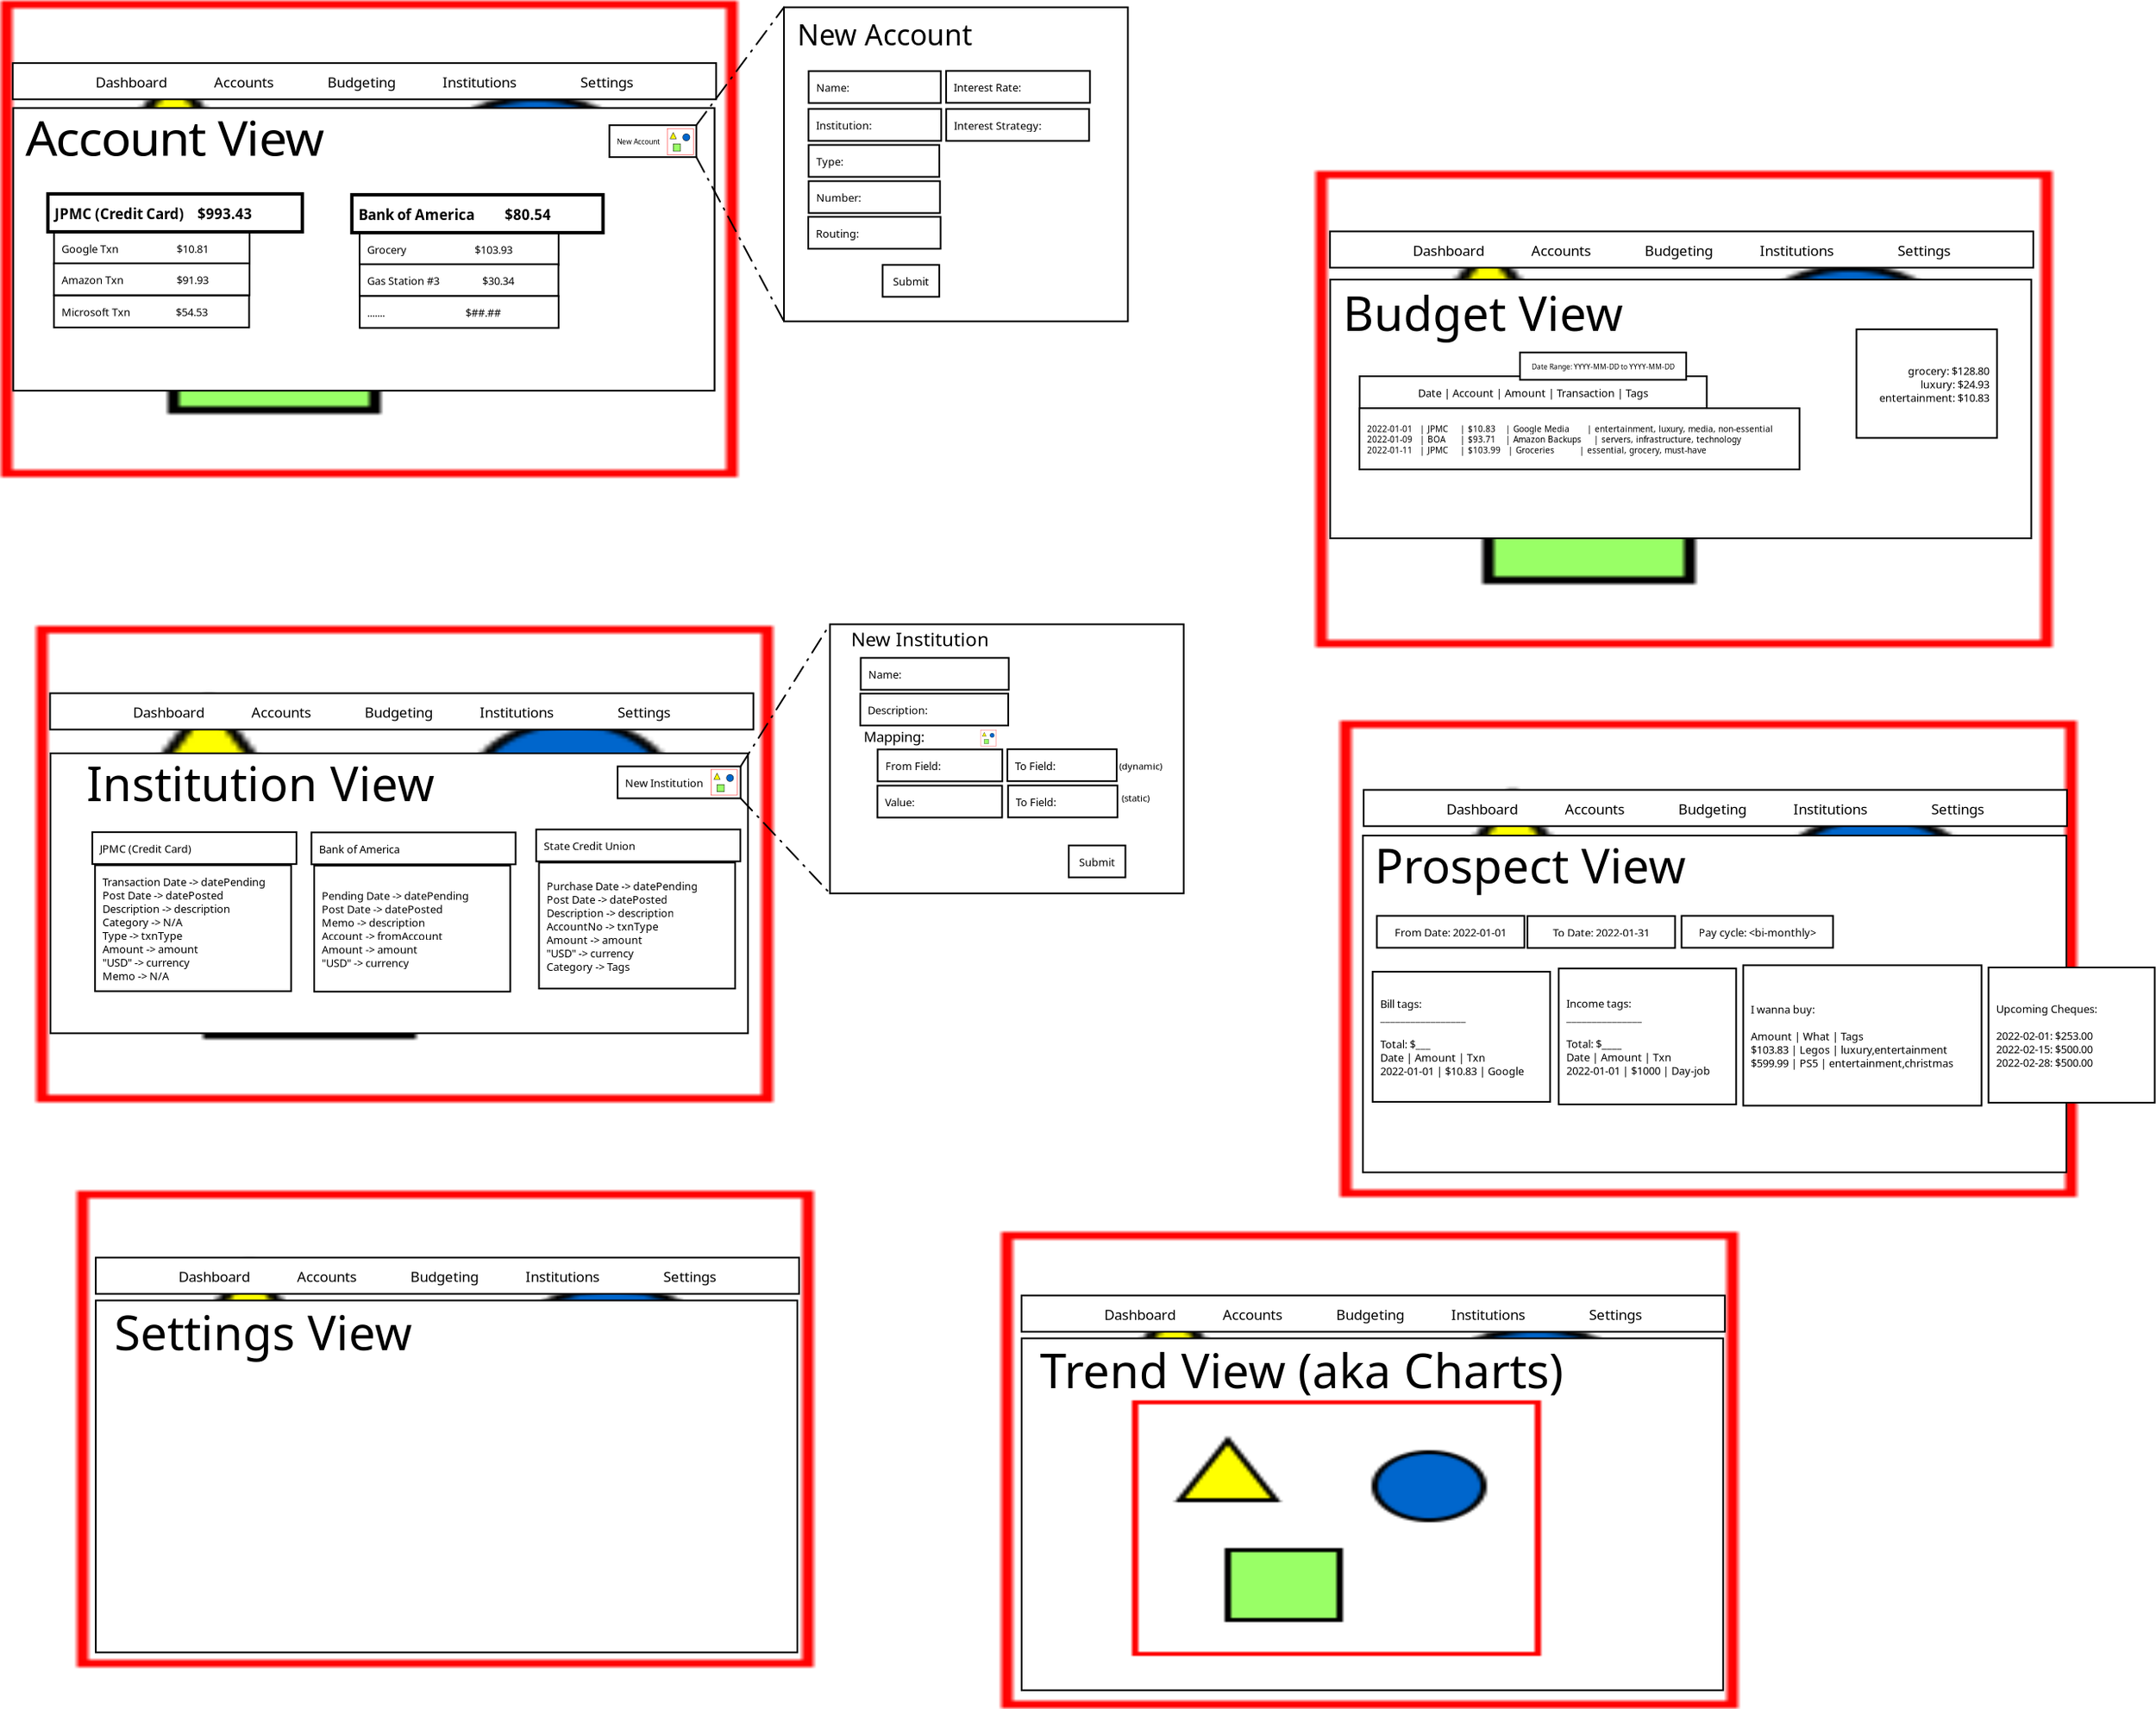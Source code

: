 <?xml version="1.0" encoding="UTF-8"?>
<dia:diagram xmlns:dia="http://www.lysator.liu.se/~alla/dia/">
  <dia:layer name="Background" visible="true" connectable="true" active="true">
    <dia:group>
      <dia:attribute name="meta">
        <dia:composite type="dict"/>
      </dia:attribute>
      <dia:attribute name="matrix"/>
      <dia:group>
        <dia:attribute name="meta">
          <dia:composite type="dict"/>
        </dia:attribute>
        <dia:attribute name="matrix"/>
        <dia:object type="Standard - Box" version="0" id="O0">
          <dia:attribute name="obj_pos">
            <dia:point val="23.134,-0.15"/>
          </dia:attribute>
          <dia:attribute name="obj_bb">
            <dia:rectangle val="23.084,-0.2;43.65,18.599"/>
          </dia:attribute>
          <dia:attribute name="elem_corner">
            <dia:point val="23.134,-0.15"/>
          </dia:attribute>
          <dia:attribute name="elem_width">
            <dia:real val="20.466"/>
          </dia:attribute>
          <dia:attribute name="elem_height">
            <dia:real val="18.699"/>
          </dia:attribute>
          <dia:attribute name="show_background">
            <dia:boolean val="true"/>
          </dia:attribute>
        </dia:object>
        <dia:object type="Standard - Text" version="1" id="O1">
          <dia:attribute name="obj_pos">
            <dia:point val="23.934,2.111"/>
          </dia:attribute>
          <dia:attribute name="obj_bb">
            <dia:rectangle val="23.934,0.539;34.999,2.51"/>
          </dia:attribute>
          <dia:attribute name="text">
            <dia:composite type="text">
              <dia:attribute name="string">
                <dia:string>#New Account#</dia:string>
              </dia:attribute>
              <dia:attribute name="font">
                <dia:font family="sans" style="0" name="Helvetica"/>
              </dia:attribute>
              <dia:attribute name="height">
                <dia:real val="2.117"/>
              </dia:attribute>
              <dia:attribute name="pos">
                <dia:point val="23.934,2.111"/>
              </dia:attribute>
              <dia:attribute name="color">
                <dia:color val="#000000ff"/>
              </dia:attribute>
              <dia:attribute name="alignment">
                <dia:enum val="0"/>
              </dia:attribute>
            </dia:composite>
          </dia:attribute>
          <dia:attribute name="valign">
            <dia:enum val="3"/>
          </dia:attribute>
        </dia:object>
        <dia:object type="Flowchart - Box" version="0" id="O2">
          <dia:attribute name="obj_pos">
            <dia:point val="24.603,3.649"/>
          </dia:attribute>
          <dia:attribute name="obj_bb">
            <dia:rectangle val="24.553,3.599;32.515,5.599"/>
          </dia:attribute>
          <dia:attribute name="elem_corner">
            <dia:point val="24.603,3.649"/>
          </dia:attribute>
          <dia:attribute name="elem_width">
            <dia:real val="7.862"/>
          </dia:attribute>
          <dia:attribute name="elem_height">
            <dia:real val="1.9"/>
          </dia:attribute>
          <dia:attribute name="show_background">
            <dia:boolean val="true"/>
          </dia:attribute>
          <dia:attribute name="padding">
            <dia:real val="0.5"/>
          </dia:attribute>
          <dia:attribute name="text">
            <dia:composite type="text">
              <dia:attribute name="string">
                <dia:string>#Name:                       #</dia:string>
              </dia:attribute>
              <dia:attribute name="font">
                <dia:font family="sans" style="0" name="Helvetica"/>
              </dia:attribute>
              <dia:attribute name="height">
                <dia:real val="0.8"/>
              </dia:attribute>
              <dia:attribute name="pos">
                <dia:point val="25.053,4.793"/>
              </dia:attribute>
              <dia:attribute name="color">
                <dia:color val="#000000ff"/>
              </dia:attribute>
              <dia:attribute name="alignment">
                <dia:enum val="0"/>
              </dia:attribute>
            </dia:composite>
          </dia:attribute>
        </dia:object>
        <dia:object type="Flowchart - Box" version="0" id="O3">
          <dia:attribute name="obj_pos">
            <dia:point val="24.594,5.899"/>
          </dia:attribute>
          <dia:attribute name="obj_bb">
            <dia:rectangle val="24.544,5.849;32.544,7.849"/>
          </dia:attribute>
          <dia:attribute name="elem_corner">
            <dia:point val="24.594,5.899"/>
          </dia:attribute>
          <dia:attribute name="elem_width">
            <dia:real val="7.899"/>
          </dia:attribute>
          <dia:attribute name="elem_height">
            <dia:real val="1.9"/>
          </dia:attribute>
          <dia:attribute name="show_background">
            <dia:boolean val="true"/>
          </dia:attribute>
          <dia:attribute name="padding">
            <dia:real val="0.5"/>
          </dia:attribute>
          <dia:attribute name="text">
            <dia:composite type="text">
              <dia:attribute name="string">
                <dia:string>#Institution:             #</dia:string>
              </dia:attribute>
              <dia:attribute name="font">
                <dia:font family="sans" style="0" name="Helvetica"/>
              </dia:attribute>
              <dia:attribute name="height">
                <dia:real val="0.8"/>
              </dia:attribute>
              <dia:attribute name="pos">
                <dia:point val="25.044,7.043"/>
              </dia:attribute>
              <dia:attribute name="color">
                <dia:color val="#000000ff"/>
              </dia:attribute>
              <dia:attribute name="alignment">
                <dia:enum val="0"/>
              </dia:attribute>
            </dia:composite>
          </dia:attribute>
        </dia:object>
        <dia:object type="Flowchart - Box" version="0" id="O4">
          <dia:attribute name="obj_pos">
            <dia:point val="24.601,8.046"/>
          </dia:attribute>
          <dia:attribute name="obj_bb">
            <dia:rectangle val="24.551,7.996;32.428,9.996"/>
          </dia:attribute>
          <dia:attribute name="elem_corner">
            <dia:point val="24.601,8.046"/>
          </dia:attribute>
          <dia:attribute name="elem_width">
            <dia:real val="7.777"/>
          </dia:attribute>
          <dia:attribute name="elem_height">
            <dia:real val="1.9"/>
          </dia:attribute>
          <dia:attribute name="show_background">
            <dia:boolean val="true"/>
          </dia:attribute>
          <dia:attribute name="padding">
            <dia:real val="0.5"/>
          </dia:attribute>
          <dia:attribute name="text">
            <dia:composite type="text">
              <dia:attribute name="string">
                <dia:string>#Type:          #</dia:string>
              </dia:attribute>
              <dia:attribute name="font">
                <dia:font family="sans" style="0" name="Helvetica"/>
              </dia:attribute>
              <dia:attribute name="height">
                <dia:real val="0.8"/>
              </dia:attribute>
              <dia:attribute name="pos">
                <dia:point val="25.051,9.19"/>
              </dia:attribute>
              <dia:attribute name="color">
                <dia:color val="#000000ff"/>
              </dia:attribute>
              <dia:attribute name="alignment">
                <dia:enum val="0"/>
              </dia:attribute>
            </dia:composite>
          </dia:attribute>
        </dia:object>
        <dia:object type="Flowchart - Box" version="0" id="O5">
          <dia:attribute name="obj_pos">
            <dia:point val="24.602,10.199"/>
          </dia:attribute>
          <dia:attribute name="obj_bb">
            <dia:rectangle val="24.552,10.149;32.466,12.149"/>
          </dia:attribute>
          <dia:attribute name="elem_corner">
            <dia:point val="24.602,10.199"/>
          </dia:attribute>
          <dia:attribute name="elem_width">
            <dia:real val="7.814"/>
          </dia:attribute>
          <dia:attribute name="elem_height">
            <dia:real val="1.9"/>
          </dia:attribute>
          <dia:attribute name="show_background">
            <dia:boolean val="true"/>
          </dia:attribute>
          <dia:attribute name="padding">
            <dia:real val="0.5"/>
          </dia:attribute>
          <dia:attribute name="text">
            <dia:composite type="text">
              <dia:attribute name="string">
                <dia:string>#Number:        #</dia:string>
              </dia:attribute>
              <dia:attribute name="font">
                <dia:font family="sans" style="0" name="Helvetica"/>
              </dia:attribute>
              <dia:attribute name="height">
                <dia:real val="0.8"/>
              </dia:attribute>
              <dia:attribute name="pos">
                <dia:point val="25.052,11.343"/>
              </dia:attribute>
              <dia:attribute name="color">
                <dia:color val="#000000ff"/>
              </dia:attribute>
              <dia:attribute name="alignment">
                <dia:enum val="0"/>
              </dia:attribute>
            </dia:composite>
          </dia:attribute>
        </dia:object>
        <dia:object type="Flowchart - Box" version="0" id="O6">
          <dia:attribute name="obj_pos">
            <dia:point val="24.581,12.329"/>
          </dia:attribute>
          <dia:attribute name="obj_bb">
            <dia:rectangle val="24.531,12.279;32.505,14.279"/>
          </dia:attribute>
          <dia:attribute name="elem_corner">
            <dia:point val="24.581,12.329"/>
          </dia:attribute>
          <dia:attribute name="elem_width">
            <dia:real val="7.874"/>
          </dia:attribute>
          <dia:attribute name="elem_height">
            <dia:real val="1.9"/>
          </dia:attribute>
          <dia:attribute name="show_background">
            <dia:boolean val="true"/>
          </dia:attribute>
          <dia:attribute name="padding">
            <dia:real val="0.5"/>
          </dia:attribute>
          <dia:attribute name="text">
            <dia:composite type="text">
              <dia:attribute name="string">
                <dia:string>#Routing:       #</dia:string>
              </dia:attribute>
              <dia:attribute name="font">
                <dia:font family="sans" style="0" name="Helvetica"/>
              </dia:attribute>
              <dia:attribute name="height">
                <dia:real val="0.8"/>
              </dia:attribute>
              <dia:attribute name="pos">
                <dia:point val="25.031,13.473"/>
              </dia:attribute>
              <dia:attribute name="color">
                <dia:color val="#000000ff"/>
              </dia:attribute>
              <dia:attribute name="alignment">
                <dia:enum val="0"/>
              </dia:attribute>
            </dia:composite>
          </dia:attribute>
        </dia:object>
        <dia:object type="Flowchart - Box" version="0" id="O7">
          <dia:attribute name="obj_pos">
            <dia:point val="29.003,15.187"/>
          </dia:attribute>
          <dia:attribute name="obj_bb">
            <dia:rectangle val="28.953,15.137;32.423,17.137"/>
          </dia:attribute>
          <dia:attribute name="elem_corner">
            <dia:point val="29.003,15.187"/>
          </dia:attribute>
          <dia:attribute name="elem_width">
            <dia:real val="3.37"/>
          </dia:attribute>
          <dia:attribute name="elem_height">
            <dia:real val="1.9"/>
          </dia:attribute>
          <dia:attribute name="show_background">
            <dia:boolean val="true"/>
          </dia:attribute>
          <dia:attribute name="padding">
            <dia:real val="0.5"/>
          </dia:attribute>
          <dia:attribute name="text">
            <dia:composite type="text">
              <dia:attribute name="string">
                <dia:string>#Submit#</dia:string>
              </dia:attribute>
              <dia:attribute name="font">
                <dia:font family="sans" style="0" name="Helvetica"/>
              </dia:attribute>
              <dia:attribute name="height">
                <dia:real val="0.8"/>
              </dia:attribute>
              <dia:attribute name="pos">
                <dia:point val="30.688,16.331"/>
              </dia:attribute>
              <dia:attribute name="color">
                <dia:color val="#000000ff"/>
              </dia:attribute>
              <dia:attribute name="alignment">
                <dia:enum val="1"/>
              </dia:attribute>
            </dia:composite>
          </dia:attribute>
        </dia:object>
        <dia:object type="Flowchart - Box" version="0" id="O8">
          <dia:attribute name="obj_pos">
            <dia:point val="32.784,3.638"/>
          </dia:attribute>
          <dia:attribute name="obj_bb">
            <dia:rectangle val="32.734,3.588;41.395,5.588"/>
          </dia:attribute>
          <dia:attribute name="elem_corner">
            <dia:point val="32.784,3.638"/>
          </dia:attribute>
          <dia:attribute name="elem_width">
            <dia:real val="8.561"/>
          </dia:attribute>
          <dia:attribute name="elem_height">
            <dia:real val="1.9"/>
          </dia:attribute>
          <dia:attribute name="show_background">
            <dia:boolean val="true"/>
          </dia:attribute>
          <dia:attribute name="padding">
            <dia:real val="0.5"/>
          </dia:attribute>
          <dia:attribute name="text">
            <dia:composite type="text">
              <dia:attribute name="string">
                <dia:string>#Interest Rate:         #</dia:string>
              </dia:attribute>
              <dia:attribute name="font">
                <dia:font family="sans" style="0" name="Helvetica"/>
              </dia:attribute>
              <dia:attribute name="height">
                <dia:real val="0.8"/>
              </dia:attribute>
              <dia:attribute name="pos">
                <dia:point val="33.234,4.782"/>
              </dia:attribute>
              <dia:attribute name="color">
                <dia:color val="#000000ff"/>
              </dia:attribute>
              <dia:attribute name="alignment">
                <dia:enum val="0"/>
              </dia:attribute>
            </dia:composite>
          </dia:attribute>
        </dia:object>
        <dia:object type="Flowchart - Box" version="0" id="O9">
          <dia:attribute name="obj_pos">
            <dia:point val="32.789,5.902"/>
          </dia:attribute>
          <dia:attribute name="obj_bb">
            <dia:rectangle val="32.739,5.852;41.344,7.852"/>
          </dia:attribute>
          <dia:attribute name="elem_corner">
            <dia:point val="32.789,5.902"/>
          </dia:attribute>
          <dia:attribute name="elem_width">
            <dia:real val="8.505"/>
          </dia:attribute>
          <dia:attribute name="elem_height">
            <dia:real val="1.9"/>
          </dia:attribute>
          <dia:attribute name="show_background">
            <dia:boolean val="true"/>
          </dia:attribute>
          <dia:attribute name="padding">
            <dia:real val="0.5"/>
          </dia:attribute>
          <dia:attribute name="text">
            <dia:composite type="text">
              <dia:attribute name="string">
                <dia:string>#Interest Strategy:         #</dia:string>
              </dia:attribute>
              <dia:attribute name="font">
                <dia:font family="sans" style="0" name="Helvetica"/>
              </dia:attribute>
              <dia:attribute name="height">
                <dia:real val="0.8"/>
              </dia:attribute>
              <dia:attribute name="pos">
                <dia:point val="33.239,7.046"/>
              </dia:attribute>
              <dia:attribute name="color">
                <dia:color val="#000000ff"/>
              </dia:attribute>
              <dia:attribute name="alignment">
                <dia:enum val="0"/>
              </dia:attribute>
            </dia:composite>
          </dia:attribute>
        </dia:object>
      </dia:group>
      <dia:group>
        <dia:attribute name="meta">
          <dia:composite type="dict"/>
        </dia:attribute>
        <dia:attribute name="matrix"/>
        <dia:object type="Standard - Image" version="0" id="O10">
          <dia:attribute name="obj_pos">
            <dia:point val="-23.469,-0.533"/>
          </dia:attribute>
          <dia:attribute name="obj_bb">
            <dia:rectangle val="-23.469,-0.533;20.375,27.823"/>
          </dia:attribute>
          <dia:attribute name="elem_corner">
            <dia:point val="-23.469,-0.533"/>
          </dia:attribute>
          <dia:attribute name="elem_width">
            <dia:real val="43.843"/>
          </dia:attribute>
          <dia:attribute name="elem_height">
            <dia:real val="28.356"/>
          </dia:attribute>
          <dia:attribute name="draw_border">
            <dia:boolean val="false"/>
          </dia:attribute>
          <dia:attribute name="keep_aspect">
            <dia:boolean val="true"/>
          </dia:attribute>
          <dia:attribute name="file">
            <dia:string>#/home/markizano/git/markizano/yaba/doc/browser.png#</dia:string>
          </dia:attribute>
        </dia:object>
        <dia:group>
          <dia:attribute name="meta">
            <dia:composite type="dict"/>
          </dia:attribute>
          <dia:attribute name="matrix"/>
          <dia:group>
            <dia:attribute name="meta">
              <dia:composite type="dict"/>
            </dia:attribute>
            <dia:attribute name="matrix">
              <dia:matrix xx="1.055" xy="0" yx="0" yy="1" x0="2.43" y0="-29.141"/>
            </dia:attribute>
            <dia:object type="Standard - Box" version="0" id="O11">
              <dia:attribute name="obj_pos">
                <dia:point val="-23.853,34.988"/>
              </dia:attribute>
              <dia:attribute name="obj_bb">
                <dia:rectangle val="-23.903,34.938;15.76,51.868"/>
              </dia:attribute>
              <dia:attribute name="elem_corner">
                <dia:point val="-23.853,34.988"/>
              </dia:attribute>
              <dia:attribute name="elem_width">
                <dia:real val="39.563"/>
              </dia:attribute>
              <dia:attribute name="elem_height">
                <dia:real val="16.83"/>
              </dia:attribute>
              <dia:attribute name="show_background">
                <dia:boolean val="true"/>
              </dia:attribute>
            </dia:object>
            <dia:object type="Standard - Text" version="1" id="O12">
              <dia:attribute name="obj_pos">
                <dia:point val="-23.166,37.833"/>
              </dia:attribute>
              <dia:attribute name="obj_bb">
                <dia:rectangle val="-23.166,35.214;-4.176,38.499"/>
              </dia:attribute>
              <dia:attribute name="text">
                <dia:composite type="text">
                  <dia:attribute name="string">
                    <dia:string>#Account View#</dia:string>
                  </dia:attribute>
                  <dia:attribute name="font">
                    <dia:font family="sans" style="0" name="Helvetica"/>
                  </dia:attribute>
                  <dia:attribute name="height">
                    <dia:real val="3.528"/>
                  </dia:attribute>
                  <dia:attribute name="pos">
                    <dia:point val="-23.166,37.833"/>
                  </dia:attribute>
                  <dia:attribute name="color">
                    <dia:color val="#000000ff"/>
                  </dia:attribute>
                  <dia:attribute name="alignment">
                    <dia:enum val="0"/>
                  </dia:attribute>
                </dia:composite>
              </dia:attribute>
              <dia:attribute name="valign">
                <dia:enum val="3"/>
              </dia:attribute>
            </dia:object>
          </dia:group>
          <dia:group>
            <dia:attribute name="meta">
              <dia:composite type="dict"/>
            </dia:attribute>
            <dia:attribute name="matrix"/>
            <dia:group>
              <dia:attribute name="meta">
                <dia:composite type="dict"/>
              </dia:attribute>
              <dia:attribute name="matrix"/>
              <dia:object type="Flowchart - Box" version="0" id="O13">
                <dia:attribute name="obj_pos">
                  <dia:point val="12.749,6.872"/>
                </dia:attribute>
                <dia:attribute name="obj_bb">
                  <dia:rectangle val="12.699,6.822;17.968,8.822"/>
                </dia:attribute>
                <dia:attribute name="elem_corner">
                  <dia:point val="12.749,6.872"/>
                </dia:attribute>
                <dia:attribute name="elem_width">
                  <dia:real val="5.169"/>
                </dia:attribute>
                <dia:attribute name="elem_height">
                  <dia:real val="1.9"/>
                </dia:attribute>
                <dia:attribute name="show_background">
                  <dia:boolean val="true"/>
                </dia:attribute>
                <dia:attribute name="padding">
                  <dia:real val="0.5"/>
                </dia:attribute>
                <dia:attribute name="text">
                  <dia:composite type="text">
                    <dia:attribute name="string">
                      <dia:string>#New Account    #</dia:string>
                    </dia:attribute>
                    <dia:attribute name="font">
                      <dia:font family="sans" style="0" name="Helvetica"/>
                    </dia:attribute>
                    <dia:attribute name="height">
                      <dia:real val="0.529"/>
                    </dia:attribute>
                    <dia:attribute name="pos">
                      <dia:point val="13.199,7.95"/>
                    </dia:attribute>
                    <dia:attribute name="color">
                      <dia:color val="#000000ff"/>
                    </dia:attribute>
                    <dia:attribute name="alignment">
                      <dia:enum val="0"/>
                    </dia:attribute>
                  </dia:composite>
                </dia:attribute>
              </dia:object>
              <dia:object type="Standard - Image" version="0" id="O14">
                <dia:attribute name="obj_pos">
                  <dia:point val="16.175,7.062"/>
                </dia:attribute>
                <dia:attribute name="obj_bb">
                  <dia:rectangle val="16.175,7.062;17.753,8.641"/>
                </dia:attribute>
                <dia:attribute name="elem_corner">
                  <dia:point val="16.175,7.062"/>
                </dia:attribute>
                <dia:attribute name="elem_width">
                  <dia:real val="1.578"/>
                </dia:attribute>
                <dia:attribute name="elem_height">
                  <dia:real val="1.578"/>
                </dia:attribute>
                <dia:attribute name="draw_border">
                  <dia:boolean val="false"/>
                </dia:attribute>
                <dia:attribute name="keep_aspect">
                  <dia:boolean val="true"/>
                </dia:attribute>
                <dia:attribute name="file">
                  <dia:string>#/home/markizano/git/markizano/yaba/doc/plus.png#</dia:string>
                </dia:attribute>
              </dia:object>
            </dia:group>
            <dia:group>
              <dia:attribute name="meta">
                <dia:composite type="dict"/>
              </dia:attribute>
              <dia:attribute name="matrix"/>
              <dia:object type="Flowchart - Box" version="0" id="O15">
                <dia:attribute name="obj_pos">
                  <dia:point val="-20.302,13.241"/>
                </dia:attribute>
                <dia:attribute name="obj_bb">
                  <dia:rectangle val="-20.352,13.191;-8.617,15.191"/>
                </dia:attribute>
                <dia:attribute name="elem_corner">
                  <dia:point val="-20.302,13.241"/>
                </dia:attribute>
                <dia:attribute name="elem_width">
                  <dia:real val="11.635"/>
                </dia:attribute>
                <dia:attribute name="elem_height">
                  <dia:real val="1.9"/>
                </dia:attribute>
                <dia:attribute name="show_background">
                  <dia:boolean val="true"/>
                </dia:attribute>
                <dia:attribute name="padding">
                  <dia:real val="0.5"/>
                </dia:attribute>
                <dia:attribute name="text">
                  <dia:composite type="text">
                    <dia:attribute name="string">
                      <dia:string>#Google Txn                       $10.81#</dia:string>
                    </dia:attribute>
                    <dia:attribute name="font">
                      <dia:font family="sans" style="0" name="Helvetica"/>
                    </dia:attribute>
                    <dia:attribute name="height">
                      <dia:real val="0.8"/>
                    </dia:attribute>
                    <dia:attribute name="pos">
                      <dia:point val="-19.852,14.385"/>
                    </dia:attribute>
                    <dia:attribute name="color">
                      <dia:color val="#000000ff"/>
                    </dia:attribute>
                    <dia:attribute name="alignment">
                      <dia:enum val="0"/>
                    </dia:attribute>
                  </dia:composite>
                </dia:attribute>
              </dia:object>
              <dia:object type="Flowchart - Box" version="0" id="O16">
                <dia:attribute name="obj_pos">
                  <dia:point val="-20.309,15.095"/>
                </dia:attribute>
                <dia:attribute name="obj_bb">
                  <dia:rectangle val="-20.359,15.045;-8.621,17.045"/>
                </dia:attribute>
                <dia:attribute name="elem_corner">
                  <dia:point val="-20.309,15.095"/>
                </dia:attribute>
                <dia:attribute name="elem_width">
                  <dia:real val="11.638"/>
                </dia:attribute>
                <dia:attribute name="elem_height">
                  <dia:real val="1.9"/>
                </dia:attribute>
                <dia:attribute name="show_background">
                  <dia:boolean val="true"/>
                </dia:attribute>
                <dia:attribute name="padding">
                  <dia:real val="0.5"/>
                </dia:attribute>
                <dia:attribute name="text">
                  <dia:composite type="text">
                    <dia:attribute name="string">
                      <dia:string>#Amazon Txn                     $91.93#</dia:string>
                    </dia:attribute>
                    <dia:attribute name="font">
                      <dia:font family="sans" style="0" name="Helvetica"/>
                    </dia:attribute>
                    <dia:attribute name="height">
                      <dia:real val="0.8"/>
                    </dia:attribute>
                    <dia:attribute name="pos">
                      <dia:point val="-19.859,16.239"/>
                    </dia:attribute>
                    <dia:attribute name="color">
                      <dia:color val="#000000ff"/>
                    </dia:attribute>
                    <dia:attribute name="alignment">
                      <dia:enum val="0"/>
                    </dia:attribute>
                  </dia:composite>
                </dia:attribute>
              </dia:object>
              <dia:object type="Flowchart - Box" version="0" id="O17">
                <dia:attribute name="obj_pos">
                  <dia:point val="-20.306,17.011"/>
                </dia:attribute>
                <dia:attribute name="obj_bb">
                  <dia:rectangle val="-20.356,16.961;-8.643,18.961"/>
                </dia:attribute>
                <dia:attribute name="elem_corner">
                  <dia:point val="-20.306,17.011"/>
                </dia:attribute>
                <dia:attribute name="elem_width">
                  <dia:real val="11.612"/>
                </dia:attribute>
                <dia:attribute name="elem_height">
                  <dia:real val="1.9"/>
                </dia:attribute>
                <dia:attribute name="show_background">
                  <dia:boolean val="true"/>
                </dia:attribute>
                <dia:attribute name="padding">
                  <dia:real val="0.5"/>
                </dia:attribute>
                <dia:attribute name="text">
                  <dia:composite type="text">
                    <dia:attribute name="string">
                      <dia:string>#Microsoft Txn                  $54.53#</dia:string>
                    </dia:attribute>
                    <dia:attribute name="font">
                      <dia:font family="sans" style="0" name="Helvetica"/>
                    </dia:attribute>
                    <dia:attribute name="height">
                      <dia:real val="0.8"/>
                    </dia:attribute>
                    <dia:attribute name="pos">
                      <dia:point val="-19.856,18.155"/>
                    </dia:attribute>
                    <dia:attribute name="color">
                      <dia:color val="#000000ff"/>
                    </dia:attribute>
                    <dia:attribute name="alignment">
                      <dia:enum val="0"/>
                    </dia:attribute>
                  </dia:composite>
                </dia:attribute>
              </dia:object>
              <dia:object type="Flowchart - Box" version="0" id="O18">
                <dia:attribute name="obj_pos">
                  <dia:point val="-20.67,10.96"/>
                </dia:attribute>
                <dia:attribute name="obj_bb">
                  <dia:rectangle val="-20.77,10.86;-5.43,13.318"/>
                </dia:attribute>
                <dia:attribute name="elem_corner">
                  <dia:point val="-20.67,10.96"/>
                </dia:attribute>
                <dia:attribute name="elem_width">
                  <dia:real val="15.14"/>
                </dia:attribute>
                <dia:attribute name="elem_height">
                  <dia:real val="2.258"/>
                </dia:attribute>
                <dia:attribute name="border_width">
                  <dia:real val="0.2"/>
                </dia:attribute>
                <dia:attribute name="show_background">
                  <dia:boolean val="true"/>
                </dia:attribute>
                <dia:attribute name="padding">
                  <dia:real val="0.5"/>
                </dia:attribute>
                <dia:attribute name="text">
                  <dia:composite type="text">
                    <dia:attribute name="string">
                      <dia:string>#JPMC (Credit Card)    $993.43#</dia:string>
                    </dia:attribute>
                    <dia:attribute name="font">
                      <dia:font family="sans" style="80" name="Helvetica-Bold"/>
                    </dia:attribute>
                    <dia:attribute name="height">
                      <dia:real val="1.058"/>
                    </dia:attribute>
                    <dia:attribute name="pos">
                      <dia:point val="-20.27,12.345"/>
                    </dia:attribute>
                    <dia:attribute name="color">
                      <dia:color val="#000000ff"/>
                    </dia:attribute>
                    <dia:attribute name="alignment">
                      <dia:enum val="0"/>
                    </dia:attribute>
                  </dia:composite>
                </dia:attribute>
              </dia:object>
            </dia:group>
            <dia:group>
              <dia:attribute name="meta">
                <dia:composite type="dict"/>
              </dia:attribute>
              <dia:attribute name="matrix"/>
              <dia:object type="Flowchart - Box" version="0" id="O19">
                <dia:attribute name="obj_pos">
                  <dia:point val="-2.121,13.294"/>
                </dia:attribute>
                <dia:attribute name="obj_bb">
                  <dia:rectangle val="-2.171,13.244;9.772,15.244"/>
                </dia:attribute>
                <dia:attribute name="elem_corner">
                  <dia:point val="-2.121,13.294"/>
                </dia:attribute>
                <dia:attribute name="elem_width">
                  <dia:real val="11.843"/>
                </dia:attribute>
                <dia:attribute name="elem_height">
                  <dia:real val="1.9"/>
                </dia:attribute>
                <dia:attribute name="show_background">
                  <dia:boolean val="true"/>
                </dia:attribute>
                <dia:attribute name="padding">
                  <dia:real val="0.5"/>
                </dia:attribute>
                <dia:attribute name="text">
                  <dia:composite type="text">
                    <dia:attribute name="string">
                      <dia:string>#Grocery                           $103.93#</dia:string>
                    </dia:attribute>
                    <dia:attribute name="font">
                      <dia:font family="sans" style="0" name="Helvetica"/>
                    </dia:attribute>
                    <dia:attribute name="height">
                      <dia:real val="0.8"/>
                    </dia:attribute>
                    <dia:attribute name="pos">
                      <dia:point val="-1.671,14.438"/>
                    </dia:attribute>
                    <dia:attribute name="color">
                      <dia:color val="#000000ff"/>
                    </dia:attribute>
                    <dia:attribute name="alignment">
                      <dia:enum val="0"/>
                    </dia:attribute>
                  </dia:composite>
                </dia:attribute>
              </dia:object>
              <dia:object type="Flowchart - Box" version="0" id="O20">
                <dia:attribute name="obj_pos">
                  <dia:point val="-2.118,15.147"/>
                </dia:attribute>
                <dia:attribute name="obj_bb">
                  <dia:rectangle val="-2.168,15.097;9.762,17.097"/>
                </dia:attribute>
                <dia:attribute name="elem_corner">
                  <dia:point val="-2.118,15.147"/>
                </dia:attribute>
                <dia:attribute name="elem_width">
                  <dia:real val="11.83"/>
                </dia:attribute>
                <dia:attribute name="elem_height">
                  <dia:real val="1.9"/>
                </dia:attribute>
                <dia:attribute name="show_background">
                  <dia:boolean val="true"/>
                </dia:attribute>
                <dia:attribute name="padding">
                  <dia:real val="0.5"/>
                </dia:attribute>
                <dia:attribute name="text">
                  <dia:composite type="text">
                    <dia:attribute name="string">
                      <dia:string>#Gas Station #3                 $30.34#</dia:string>
                    </dia:attribute>
                    <dia:attribute name="font">
                      <dia:font family="sans" style="0" name="Helvetica"/>
                    </dia:attribute>
                    <dia:attribute name="height">
                      <dia:real val="0.8"/>
                    </dia:attribute>
                    <dia:attribute name="pos">
                      <dia:point val="-1.668,16.291"/>
                    </dia:attribute>
                    <dia:attribute name="color">
                      <dia:color val="#000000ff"/>
                    </dia:attribute>
                    <dia:attribute name="alignment">
                      <dia:enum val="0"/>
                    </dia:attribute>
                  </dia:composite>
                </dia:attribute>
              </dia:object>
              <dia:object type="Flowchart - Box" version="0" id="O21">
                <dia:attribute name="obj_pos">
                  <dia:point val="-2.113,17.041"/>
                </dia:attribute>
                <dia:attribute name="obj_bb">
                  <dia:rectangle val="-2.163,16.991;9.772,18.991"/>
                </dia:attribute>
                <dia:attribute name="elem_corner">
                  <dia:point val="-2.113,17.041"/>
                </dia:attribute>
                <dia:attribute name="elem_width">
                  <dia:real val="11.835"/>
                </dia:attribute>
                <dia:attribute name="elem_height">
                  <dia:real val="1.9"/>
                </dia:attribute>
                <dia:attribute name="show_background">
                  <dia:boolean val="true"/>
                </dia:attribute>
                <dia:attribute name="padding">
                  <dia:real val="0.5"/>
                </dia:attribute>
                <dia:attribute name="text">
                  <dia:composite type="text">
                    <dia:attribute name="string">
                      <dia:string>#.......                                $##.###</dia:string>
                    </dia:attribute>
                    <dia:attribute name="font">
                      <dia:font family="sans" style="0" name="Helvetica"/>
                    </dia:attribute>
                    <dia:attribute name="height">
                      <dia:real val="0.8"/>
                    </dia:attribute>
                    <dia:attribute name="pos">
                      <dia:point val="-1.663,18.185"/>
                    </dia:attribute>
                    <dia:attribute name="color">
                      <dia:color val="#000000ff"/>
                    </dia:attribute>
                    <dia:attribute name="alignment">
                      <dia:enum val="0"/>
                    </dia:attribute>
                  </dia:composite>
                </dia:attribute>
              </dia:object>
              <dia:object type="Flowchart - Box" version="0" id="O22">
                <dia:attribute name="obj_pos">
                  <dia:point val="-2.581,11.012"/>
                </dia:attribute>
                <dia:attribute name="obj_bb">
                  <dia:rectangle val="-2.681,10.912;12.464,13.371"/>
                </dia:attribute>
                <dia:attribute name="elem_corner">
                  <dia:point val="-2.581,11.012"/>
                </dia:attribute>
                <dia:attribute name="elem_width">
                  <dia:real val="14.945"/>
                </dia:attribute>
                <dia:attribute name="elem_height">
                  <dia:real val="2.258"/>
                </dia:attribute>
                <dia:attribute name="border_width">
                  <dia:real val="0.2"/>
                </dia:attribute>
                <dia:attribute name="show_background">
                  <dia:boolean val="true"/>
                </dia:attribute>
                <dia:attribute name="padding">
                  <dia:real val="0.5"/>
                </dia:attribute>
                <dia:attribute name="text">
                  <dia:composite type="text">
                    <dia:attribute name="string">
                      <dia:string>#Bank of America         $80.54#</dia:string>
                    </dia:attribute>
                    <dia:attribute name="font">
                      <dia:font family="sans" style="80" name="Helvetica-Bold"/>
                    </dia:attribute>
                    <dia:attribute name="height">
                      <dia:real val="1.058"/>
                    </dia:attribute>
                    <dia:attribute name="pos">
                      <dia:point val="-2.181,12.398"/>
                    </dia:attribute>
                    <dia:attribute name="color">
                      <dia:color val="#000000ff"/>
                    </dia:attribute>
                    <dia:attribute name="alignment">
                      <dia:enum val="0"/>
                    </dia:attribute>
                  </dia:composite>
                </dia:attribute>
              </dia:object>
            </dia:group>
          </dia:group>
        </dia:group>
        <dia:object type="Flowchart - Box" version="0" id="O23">
          <dia:attribute name="obj_pos">
            <dia:point val="-22.757,3.173"/>
          </dia:attribute>
          <dia:attribute name="obj_bb">
            <dia:rectangle val="-22.807,3.123;19.148,5.381"/>
          </dia:attribute>
          <dia:attribute name="elem_corner">
            <dia:point val="-22.757,3.173"/>
          </dia:attribute>
          <dia:attribute name="elem_width">
            <dia:real val="41.855"/>
          </dia:attribute>
          <dia:attribute name="elem_height">
            <dia:real val="2.158"/>
          </dia:attribute>
          <dia:attribute name="show_background">
            <dia:boolean val="true"/>
          </dia:attribute>
          <dia:attribute name="padding">
            <dia:real val="0.5"/>
          </dia:attribute>
          <dia:attribute name="text">
            <dia:composite type="text">
              <dia:attribute name="string">
                <dia:string>#Dashboard              Accounts                Budgeting              Institutions                   Settings#</dia:string>
              </dia:attribute>
              <dia:attribute name="font">
                <dia:font family="sans" style="0" name="Helvetica"/>
              </dia:attribute>
              <dia:attribute name="height">
                <dia:real val="1.058"/>
              </dia:attribute>
              <dia:attribute name="pos">
                <dia:point val="-1.83,4.509"/>
              </dia:attribute>
              <dia:attribute name="color">
                <dia:color val="#000000ff"/>
              </dia:attribute>
              <dia:attribute name="alignment">
                <dia:enum val="1"/>
              </dia:attribute>
            </dia:composite>
          </dia:attribute>
        </dia:object>
      </dia:group>
    </dia:group>
    <dia:group>
      <dia:attribute name="meta">
        <dia:composite type="dict"/>
      </dia:attribute>
      <dia:attribute name="matrix"/>
      <dia:group>
        <dia:attribute name="meta">
          <dia:composite type="dict"/>
        </dia:attribute>
        <dia:attribute name="matrix"/>
        <dia:object type="Standard - Image" version="0" id="O24">
          <dia:attribute name="obj_pos">
            <dia:point val="-21.363,36.683"/>
          </dia:attribute>
          <dia:attribute name="obj_bb">
            <dia:rectangle val="-21.363,36.683;22.48,65.04"/>
          </dia:attribute>
          <dia:attribute name="elem_corner">
            <dia:point val="-21.363,36.683"/>
          </dia:attribute>
          <dia:attribute name="elem_width">
            <dia:real val="43.843"/>
          </dia:attribute>
          <dia:attribute name="elem_height">
            <dia:real val="28.356"/>
          </dia:attribute>
          <dia:attribute name="draw_border">
            <dia:boolean val="false"/>
          </dia:attribute>
          <dia:attribute name="keep_aspect">
            <dia:boolean val="true"/>
          </dia:attribute>
          <dia:attribute name="file">
            <dia:string>#/home/markizano/git/markizano/yaba/doc/browser.png#</dia:string>
          </dia:attribute>
        </dia:object>
        <dia:object type="Flowchart - Box" version="0" id="O25">
          <dia:attribute name="obj_pos">
            <dia:point val="-20.541,40.692"/>
          </dia:attribute>
          <dia:attribute name="obj_bb">
            <dia:rectangle val="-20.59,40.642;21.364,42.901"/>
          </dia:attribute>
          <dia:attribute name="elem_corner">
            <dia:point val="-20.541,40.692"/>
          </dia:attribute>
          <dia:attribute name="elem_width">
            <dia:real val="41.855"/>
          </dia:attribute>
          <dia:attribute name="elem_height">
            <dia:real val="2.158"/>
          </dia:attribute>
          <dia:attribute name="show_background">
            <dia:boolean val="true"/>
          </dia:attribute>
          <dia:attribute name="padding">
            <dia:real val="0.5"/>
          </dia:attribute>
          <dia:attribute name="text">
            <dia:composite type="text">
              <dia:attribute name="string">
                <dia:string>#Dashboard              Accounts                Budgeting              Institutions                   Settings#</dia:string>
              </dia:attribute>
              <dia:attribute name="font">
                <dia:font family="sans" style="0" name="Helvetica"/>
              </dia:attribute>
              <dia:attribute name="height">
                <dia:real val="1.058"/>
              </dia:attribute>
              <dia:attribute name="pos">
                <dia:point val="0.387,42.028"/>
              </dia:attribute>
              <dia:attribute name="color">
                <dia:color val="#000000ff"/>
              </dia:attribute>
              <dia:attribute name="alignment">
                <dia:enum val="1"/>
              </dia:attribute>
            </dia:composite>
          </dia:attribute>
        </dia:object>
        <dia:group>
          <dia:attribute name="meta">
            <dia:composite type="dict"/>
          </dia:attribute>
          <dia:attribute name="matrix"/>
          <dia:group>
            <dia:attribute name="meta">
              <dia:composite type="dict"/>
            </dia:attribute>
            <dia:attribute name="matrix">
              <dia:matrix xx="0.993" xy="0" yx="0" yy="1" x0="36.785" y0="41.578"/>
            </dia:attribute>
            <dia:object type="Standard - Box" version="0" id="O26">
              <dia:attribute name="obj_pos">
                <dia:point val="-57.703,2.688"/>
              </dia:attribute>
              <dia:attribute name="obj_bb">
                <dia:rectangle val="-57.752,2.638;-15.852,19.407"/>
              </dia:attribute>
              <dia:attribute name="elem_corner">
                <dia:point val="-57.703,2.688"/>
              </dia:attribute>
              <dia:attribute name="elem_width">
                <dia:real val="41.8"/>
              </dia:attribute>
              <dia:attribute name="elem_height">
                <dia:real val="16.67"/>
              </dia:attribute>
              <dia:attribute name="show_background">
                <dia:boolean val="true"/>
              </dia:attribute>
            </dia:object>
            <dia:object type="Standard - Text" version="1" id="O27">
              <dia:attribute name="obj_pos">
                <dia:point val="-55.548,5.536"/>
              </dia:attribute>
              <dia:attribute name="obj_bb">
                <dia:rectangle val="-55.548,2.916;-33.668,6.201"/>
              </dia:attribute>
              <dia:attribute name="text">
                <dia:composite type="text">
                  <dia:attribute name="string">
                    <dia:string>#Institution View#</dia:string>
                  </dia:attribute>
                  <dia:attribute name="font">
                    <dia:font family="sans" style="0" name="Helvetica"/>
                  </dia:attribute>
                  <dia:attribute name="height">
                    <dia:real val="3.528"/>
                  </dia:attribute>
                  <dia:attribute name="pos">
                    <dia:point val="-55.548,5.536"/>
                  </dia:attribute>
                  <dia:attribute name="color">
                    <dia:color val="#000000ff"/>
                  </dia:attribute>
                  <dia:attribute name="alignment">
                    <dia:enum val="0"/>
                  </dia:attribute>
                </dia:composite>
              </dia:attribute>
              <dia:attribute name="valign">
                <dia:enum val="3"/>
              </dia:attribute>
            </dia:object>
          </dia:group>
          <dia:group>
            <dia:attribute name="meta">
              <dia:composite type="dict"/>
            </dia:attribute>
            <dia:attribute name="matrix"/>
            <dia:group>
              <dia:attribute name="meta">
                <dia:composite type="dict"/>
              </dia:attribute>
              <dia:attribute name="matrix"/>
              <dia:object type="Flowchart - Box" version="0" id="O28">
                <dia:attribute name="obj_pos">
                  <dia:point val="-18.028,48.959"/>
                </dia:attribute>
                <dia:attribute name="obj_bb">
                  <dia:rectangle val="-18.078,48.909;-5.828,50.909"/>
                </dia:attribute>
                <dia:attribute name="elem_corner">
                  <dia:point val="-18.028,48.959"/>
                </dia:attribute>
                <dia:attribute name="elem_width">
                  <dia:real val="12.15"/>
                </dia:attribute>
                <dia:attribute name="elem_height">
                  <dia:real val="1.9"/>
                </dia:attribute>
                <dia:attribute name="show_background">
                  <dia:boolean val="true"/>
                </dia:attribute>
                <dia:attribute name="padding">
                  <dia:real val="0.5"/>
                </dia:attribute>
                <dia:attribute name="text">
                  <dia:composite type="text">
                    <dia:attribute name="string">
                      <dia:string>#JPMC (Credit Card)#</dia:string>
                    </dia:attribute>
                    <dia:attribute name="font">
                      <dia:font family="sans" style="0" name="Helvetica"/>
                    </dia:attribute>
                    <dia:attribute name="height">
                      <dia:real val="0.8"/>
                    </dia:attribute>
                    <dia:attribute name="pos">
                      <dia:point val="-17.578,50.103"/>
                    </dia:attribute>
                    <dia:attribute name="color">
                      <dia:color val="#000000ff"/>
                    </dia:attribute>
                    <dia:attribute name="alignment">
                      <dia:enum val="0"/>
                    </dia:attribute>
                  </dia:composite>
                </dia:attribute>
              </dia:object>
              <dia:object type="Flowchart - Box" version="0" id="O29">
                <dia:attribute name="obj_pos">
                  <dia:point val="-17.863,50.934"/>
                </dia:attribute>
                <dia:attribute name="obj_bb">
                  <dia:rectangle val="-17.913,50.884;-6.143,58.484"/>
                </dia:attribute>
                <dia:attribute name="elem_corner">
                  <dia:point val="-17.863,50.934"/>
                </dia:attribute>
                <dia:attribute name="elem_width">
                  <dia:real val="11.67"/>
                </dia:attribute>
                <dia:attribute name="elem_height">
                  <dia:real val="7.5"/>
                </dia:attribute>
                <dia:attribute name="show_background">
                  <dia:boolean val="true"/>
                </dia:attribute>
                <dia:attribute name="padding">
                  <dia:real val="0.5"/>
                </dia:attribute>
                <dia:attribute name="text">
                  <dia:composite type="text">
                    <dia:attribute name="string">
                      <dia:string>#Transaction Date -&gt; datePending
Post Date -&gt; datePosted
Description -&gt; description
Category -&gt; N/A
Type -&gt; txnType
Amount -&gt; amount
"USD" -&gt; currency
Memo -&gt; N/A#</dia:string>
                    </dia:attribute>
                    <dia:attribute name="font">
                      <dia:font family="sans" style="0" name="Helvetica"/>
                    </dia:attribute>
                    <dia:attribute name="height">
                      <dia:real val="0.8"/>
                    </dia:attribute>
                    <dia:attribute name="pos">
                      <dia:point val="-17.413,52.078"/>
                    </dia:attribute>
                    <dia:attribute name="color">
                      <dia:color val="#000000ff"/>
                    </dia:attribute>
                    <dia:attribute name="alignment">
                      <dia:enum val="0"/>
                    </dia:attribute>
                  </dia:composite>
                </dia:attribute>
              </dia:object>
            </dia:group>
            <dia:group>
              <dia:attribute name="meta">
                <dia:composite type="dict"/>
              </dia:attribute>
              <dia:attribute name="matrix"/>
              <dia:object type="Flowchart - Box" version="0" id="O30">
                <dia:attribute name="obj_pos">
                  <dia:point val="-4.987,48.979"/>
                </dia:attribute>
                <dia:attribute name="obj_bb">
                  <dia:rectangle val="-5.037,48.929;7.213,50.929"/>
                </dia:attribute>
                <dia:attribute name="elem_corner">
                  <dia:point val="-4.987,48.979"/>
                </dia:attribute>
                <dia:attribute name="elem_width">
                  <dia:real val="12.15"/>
                </dia:attribute>
                <dia:attribute name="elem_height">
                  <dia:real val="1.9"/>
                </dia:attribute>
                <dia:attribute name="show_background">
                  <dia:boolean val="true"/>
                </dia:attribute>
                <dia:attribute name="padding">
                  <dia:real val="0.5"/>
                </dia:attribute>
                <dia:attribute name="text">
                  <dia:composite type="text">
                    <dia:attribute name="string">
                      <dia:string>#Bank of America#</dia:string>
                    </dia:attribute>
                    <dia:attribute name="font">
                      <dia:font family="sans" style="0" name="Helvetica"/>
                    </dia:attribute>
                    <dia:attribute name="height">
                      <dia:real val="0.8"/>
                    </dia:attribute>
                    <dia:attribute name="pos">
                      <dia:point val="-4.537,50.123"/>
                    </dia:attribute>
                    <dia:attribute name="color">
                      <dia:color val="#000000ff"/>
                    </dia:attribute>
                    <dia:attribute name="alignment">
                      <dia:enum val="0"/>
                    </dia:attribute>
                  </dia:composite>
                </dia:attribute>
              </dia:object>
              <dia:object type="Flowchart - Box" version="0" id="O31">
                <dia:attribute name="obj_pos">
                  <dia:point val="-4.822,50.954"/>
                </dia:attribute>
                <dia:attribute name="obj_bb">
                  <dia:rectangle val="-4.872,50.904;6.898,58.504"/>
                </dia:attribute>
                <dia:attribute name="elem_corner">
                  <dia:point val="-4.822,50.954"/>
                </dia:attribute>
                <dia:attribute name="elem_width">
                  <dia:real val="11.67"/>
                </dia:attribute>
                <dia:attribute name="elem_height">
                  <dia:real val="7.5"/>
                </dia:attribute>
                <dia:attribute name="show_background">
                  <dia:boolean val="true"/>
                </dia:attribute>
                <dia:attribute name="padding">
                  <dia:real val="0.5"/>
                </dia:attribute>
                <dia:attribute name="text">
                  <dia:composite type="text">
                    <dia:attribute name="string">
                      <dia:string>#Pending Date -&gt; datePending
Post Date -&gt; datePosted
Memo -&gt; description
Account -&gt; fromAccount
Amount -&gt; amount
"USD" -&gt; currency#</dia:string>
                    </dia:attribute>
                    <dia:attribute name="font">
                      <dia:font family="sans" style="0" name="Helvetica"/>
                    </dia:attribute>
                    <dia:attribute name="height">
                      <dia:real val="0.8"/>
                    </dia:attribute>
                    <dia:attribute name="pos">
                      <dia:point val="-4.372,52.898"/>
                    </dia:attribute>
                    <dia:attribute name="color">
                      <dia:color val="#000000ff"/>
                    </dia:attribute>
                    <dia:attribute name="alignment">
                      <dia:enum val="0"/>
                    </dia:attribute>
                  </dia:composite>
                </dia:attribute>
              </dia:object>
            </dia:group>
            <dia:group>
              <dia:attribute name="meta">
                <dia:composite type="dict"/>
              </dia:attribute>
              <dia:attribute name="matrix"/>
              <dia:object type="Flowchart - Box" version="0" id="O32">
                <dia:attribute name="obj_pos">
                  <dia:point val="8.391,48.8"/>
                </dia:attribute>
                <dia:attribute name="obj_bb">
                  <dia:rectangle val="8.341,48.751;20.591,50.751"/>
                </dia:attribute>
                <dia:attribute name="elem_corner">
                  <dia:point val="8.391,48.8"/>
                </dia:attribute>
                <dia:attribute name="elem_width">
                  <dia:real val="12.15"/>
                </dia:attribute>
                <dia:attribute name="elem_height">
                  <dia:real val="1.9"/>
                </dia:attribute>
                <dia:attribute name="show_background">
                  <dia:boolean val="true"/>
                </dia:attribute>
                <dia:attribute name="padding">
                  <dia:real val="0.5"/>
                </dia:attribute>
                <dia:attribute name="text">
                  <dia:composite type="text">
                    <dia:attribute name="string">
                      <dia:string>#State Credit Union#</dia:string>
                    </dia:attribute>
                    <dia:attribute name="font">
                      <dia:font family="sans" style="0" name="Helvetica"/>
                    </dia:attribute>
                    <dia:attribute name="height">
                      <dia:real val="0.8"/>
                    </dia:attribute>
                    <dia:attribute name="pos">
                      <dia:point val="8.841,49.945"/>
                    </dia:attribute>
                    <dia:attribute name="color">
                      <dia:color val="#000000ff"/>
                    </dia:attribute>
                    <dia:attribute name="alignment">
                      <dia:enum val="0"/>
                    </dia:attribute>
                  </dia:composite>
                </dia:attribute>
              </dia:object>
              <dia:object type="Flowchart - Box" version="0" id="O33">
                <dia:attribute name="obj_pos">
                  <dia:point val="8.556,50.776"/>
                </dia:attribute>
                <dia:attribute name="obj_bb">
                  <dia:rectangle val="8.506,50.725;20.276,58.325"/>
                </dia:attribute>
                <dia:attribute name="elem_corner">
                  <dia:point val="8.556,50.776"/>
                </dia:attribute>
                <dia:attribute name="elem_width">
                  <dia:real val="11.67"/>
                </dia:attribute>
                <dia:attribute name="elem_height">
                  <dia:real val="7.5"/>
                </dia:attribute>
                <dia:attribute name="show_background">
                  <dia:boolean val="true"/>
                </dia:attribute>
                <dia:attribute name="padding">
                  <dia:real val="0.5"/>
                </dia:attribute>
                <dia:attribute name="text">
                  <dia:composite type="text">
                    <dia:attribute name="string">
                      <dia:string>#Purchase Date -&gt; datePending
Post Date -&gt; datePosted
Description -&gt; description
AccountNo -&gt; txnType
Amount -&gt; amount
"USD" -&gt; currency
Category -&gt; Tags#</dia:string>
                    </dia:attribute>
                    <dia:attribute name="font">
                      <dia:font family="sans" style="0" name="Helvetica"/>
                    </dia:attribute>
                    <dia:attribute name="height">
                      <dia:real val="0.8"/>
                    </dia:attribute>
                    <dia:attribute name="pos">
                      <dia:point val="9.006,52.32"/>
                    </dia:attribute>
                    <dia:attribute name="color">
                      <dia:color val="#000000ff"/>
                    </dia:attribute>
                    <dia:attribute name="alignment">
                      <dia:enum val="0"/>
                    </dia:attribute>
                  </dia:composite>
                </dia:attribute>
              </dia:object>
            </dia:group>
            <dia:group>
              <dia:attribute name="meta">
                <dia:composite type="dict"/>
              </dia:attribute>
              <dia:attribute name="matrix"/>
              <dia:object type="Flowchart - Box" version="0" id="O34">
                <dia:attribute name="obj_pos">
                  <dia:point val="13.235,45.047"/>
                </dia:attribute>
                <dia:attribute name="obj_bb">
                  <dia:rectangle val="13.185,44.997;20.605,46.997"/>
                </dia:attribute>
                <dia:attribute name="elem_corner">
                  <dia:point val="13.235,45.047"/>
                </dia:attribute>
                <dia:attribute name="elem_width">
                  <dia:real val="7.32"/>
                </dia:attribute>
                <dia:attribute name="elem_height">
                  <dia:real val="1.9"/>
                </dia:attribute>
                <dia:attribute name="show_background">
                  <dia:boolean val="true"/>
                </dia:attribute>
                <dia:attribute name="padding">
                  <dia:real val="0.5"/>
                </dia:attribute>
                <dia:attribute name="text">
                  <dia:composite type="text">
                    <dia:attribute name="string">
                      <dia:string>#New Institution      #</dia:string>
                    </dia:attribute>
                    <dia:attribute name="font">
                      <dia:font family="sans" style="0" name="Helvetica"/>
                    </dia:attribute>
                    <dia:attribute name="height">
                      <dia:real val="0.8"/>
                    </dia:attribute>
                    <dia:attribute name="pos">
                      <dia:point val="13.685,46.191"/>
                    </dia:attribute>
                    <dia:attribute name="color">
                      <dia:color val="#000000ff"/>
                    </dia:attribute>
                    <dia:attribute name="alignment">
                      <dia:enum val="0"/>
                    </dia:attribute>
                  </dia:composite>
                </dia:attribute>
              </dia:object>
              <dia:object type="Standard - Image" version="0" id="O35">
                <dia:attribute name="obj_pos">
                  <dia:point val="18.784,45.209"/>
                </dia:attribute>
                <dia:attribute name="obj_bb">
                  <dia:rectangle val="18.784,45.209;20.351,46.776"/>
                </dia:attribute>
                <dia:attribute name="elem_corner">
                  <dia:point val="18.784,45.209"/>
                </dia:attribute>
                <dia:attribute name="elem_width">
                  <dia:real val="1.567"/>
                </dia:attribute>
                <dia:attribute name="elem_height">
                  <dia:real val="1.567"/>
                </dia:attribute>
                <dia:attribute name="draw_border">
                  <dia:boolean val="false"/>
                </dia:attribute>
                <dia:attribute name="keep_aspect">
                  <dia:boolean val="true"/>
                </dia:attribute>
                <dia:attribute name="file">
                  <dia:string>#/home/markizano/git/markizano/yaba/doc/plus.png#</dia:string>
                </dia:attribute>
              </dia:object>
            </dia:group>
          </dia:group>
        </dia:group>
      </dia:group>
      <dia:group>
        <dia:attribute name="meta">
          <dia:composite type="dict"/>
        </dia:attribute>
        <dia:attribute name="matrix"/>
        <dia:object type="Standard - Box" version="0" id="O36">
          <dia:attribute name="obj_pos">
            <dia:point val="25.868,36.587"/>
          </dia:attribute>
          <dia:attribute name="obj_bb">
            <dia:rectangle val="25.818,36.537;46.969,52.654"/>
          </dia:attribute>
          <dia:attribute name="elem_corner">
            <dia:point val="25.868,36.587"/>
          </dia:attribute>
          <dia:attribute name="elem_width">
            <dia:real val="21.052"/>
          </dia:attribute>
          <dia:attribute name="elem_height">
            <dia:real val="16.018"/>
          </dia:attribute>
          <dia:attribute name="show_background">
            <dia:boolean val="true"/>
          </dia:attribute>
        </dia:object>
        <dia:group>
          <dia:attribute name="meta">
            <dia:composite type="dict"/>
          </dia:attribute>
          <dia:attribute name="matrix"/>
          <dia:object type="Flowchart - Box" version="0" id="O37">
            <dia:attribute name="obj_pos">
              <dia:point val="27.702,38.586"/>
            </dia:attribute>
            <dia:attribute name="obj_bb">
              <dia:rectangle val="27.652,38.536;36.561,40.536"/>
            </dia:attribute>
            <dia:attribute name="elem_corner">
              <dia:point val="27.702,38.586"/>
            </dia:attribute>
            <dia:attribute name="elem_width">
              <dia:real val="8.809"/>
            </dia:attribute>
            <dia:attribute name="elem_height">
              <dia:real val="1.9"/>
            </dia:attribute>
            <dia:attribute name="show_background">
              <dia:boolean val="true"/>
            </dia:attribute>
            <dia:attribute name="padding">
              <dia:real val="0.5"/>
            </dia:attribute>
            <dia:attribute name="text">
              <dia:composite type="text">
                <dia:attribute name="string">
                  <dia:string>#Name:                    #</dia:string>
                </dia:attribute>
                <dia:attribute name="font">
                  <dia:font family="sans" style="0" name="Helvetica"/>
                </dia:attribute>
                <dia:attribute name="height">
                  <dia:real val="0.8"/>
                </dia:attribute>
                <dia:attribute name="pos">
                  <dia:point val="28.152,39.73"/>
                </dia:attribute>
                <dia:attribute name="color">
                  <dia:color val="#000000ff"/>
                </dia:attribute>
                <dia:attribute name="alignment">
                  <dia:enum val="0"/>
                </dia:attribute>
              </dia:composite>
            </dia:attribute>
          </dia:object>
          <dia:object type="Standard - Text" version="1" id="O38">
            <dia:attribute name="obj_pos">
              <dia:point val="27.127,37.886"/>
            </dia:attribute>
            <dia:attribute name="obj_bb">
              <dia:rectangle val="27.127,36.838;35.657,38.152"/>
            </dia:attribute>
            <dia:attribute name="text">
              <dia:composite type="text">
                <dia:attribute name="string">
                  <dia:string>#New Institution#</dia:string>
                </dia:attribute>
                <dia:attribute name="font">
                  <dia:font family="sans" style="0" name="Helvetica"/>
                </dia:attribute>
                <dia:attribute name="height">
                  <dia:real val="1.411"/>
                </dia:attribute>
                <dia:attribute name="pos">
                  <dia:point val="27.127,37.886"/>
                </dia:attribute>
                <dia:attribute name="color">
                  <dia:color val="#000000ff"/>
                </dia:attribute>
                <dia:attribute name="alignment">
                  <dia:enum val="0"/>
                </dia:attribute>
              </dia:composite>
            </dia:attribute>
            <dia:attribute name="valign">
              <dia:enum val="3"/>
            </dia:attribute>
          </dia:object>
          <dia:object type="Flowchart - Box" version="0" id="O39">
            <dia:attribute name="obj_pos">
              <dia:point val="27.673,40.71"/>
            </dia:attribute>
            <dia:attribute name="obj_bb">
              <dia:rectangle val="27.623,40.66;36.531,42.66"/>
            </dia:attribute>
            <dia:attribute name="elem_corner">
              <dia:point val="27.673,40.71"/>
            </dia:attribute>
            <dia:attribute name="elem_width">
              <dia:real val="8.807"/>
            </dia:attribute>
            <dia:attribute name="elem_height">
              <dia:real val="1.9"/>
            </dia:attribute>
            <dia:attribute name="show_background">
              <dia:boolean val="true"/>
            </dia:attribute>
            <dia:attribute name="padding">
              <dia:real val="0.5"/>
            </dia:attribute>
            <dia:attribute name="text">
              <dia:composite type="text">
                <dia:attribute name="string">
                  <dia:string>#Description:                   #</dia:string>
                </dia:attribute>
                <dia:attribute name="font">
                  <dia:font family="sans" style="0" name="Helvetica"/>
                </dia:attribute>
                <dia:attribute name="height">
                  <dia:real val="0.8"/>
                </dia:attribute>
                <dia:attribute name="pos">
                  <dia:point val="28.123,41.854"/>
                </dia:attribute>
                <dia:attribute name="color">
                  <dia:color val="#000000ff"/>
                </dia:attribute>
                <dia:attribute name="alignment">
                  <dia:enum val="0"/>
                </dia:attribute>
              </dia:composite>
            </dia:attribute>
          </dia:object>
          <dia:object type="Flowchart - Box" version="0" id="O40">
            <dia:attribute name="obj_pos">
              <dia:point val="28.707,44.036"/>
            </dia:attribute>
            <dia:attribute name="obj_bb">
              <dia:rectangle val="28.657,43.986;36.177,45.986"/>
            </dia:attribute>
            <dia:attribute name="elem_corner">
              <dia:point val="28.707,44.036"/>
            </dia:attribute>
            <dia:attribute name="elem_width">
              <dia:real val="7.42"/>
            </dia:attribute>
            <dia:attribute name="elem_height">
              <dia:real val="1.9"/>
            </dia:attribute>
            <dia:attribute name="show_background">
              <dia:boolean val="true"/>
            </dia:attribute>
            <dia:attribute name="padding">
              <dia:real val="0.5"/>
            </dia:attribute>
            <dia:attribute name="text">
              <dia:composite type="text">
                <dia:attribute name="string">
                  <dia:string>#From Field:              #</dia:string>
                </dia:attribute>
                <dia:attribute name="font">
                  <dia:font family="sans" style="0" name="Helvetica"/>
                </dia:attribute>
                <dia:attribute name="height">
                  <dia:real val="0.8"/>
                </dia:attribute>
                <dia:attribute name="pos">
                  <dia:point val="29.157,45.18"/>
                </dia:attribute>
                <dia:attribute name="color">
                  <dia:color val="#000000ff"/>
                </dia:attribute>
                <dia:attribute name="alignment">
                  <dia:enum val="0"/>
                </dia:attribute>
              </dia:composite>
            </dia:attribute>
          </dia:object>
          <dia:object type="Flowchart - Box" version="0" id="O41">
            <dia:attribute name="obj_pos">
              <dia:point val="36.428,44.026"/>
            </dia:attribute>
            <dia:attribute name="obj_bb">
              <dia:rectangle val="36.379,43.976;42.986,45.976"/>
            </dia:attribute>
            <dia:attribute name="elem_corner">
              <dia:point val="36.428,44.026"/>
            </dia:attribute>
            <dia:attribute name="elem_width">
              <dia:real val="6.508"/>
            </dia:attribute>
            <dia:attribute name="elem_height">
              <dia:real val="1.9"/>
            </dia:attribute>
            <dia:attribute name="show_background">
              <dia:boolean val="true"/>
            </dia:attribute>
            <dia:attribute name="padding">
              <dia:real val="0.5"/>
            </dia:attribute>
            <dia:attribute name="text">
              <dia:composite type="text">
                <dia:attribute name="string">
                  <dia:string>#To Field:              #</dia:string>
                </dia:attribute>
                <dia:attribute name="font">
                  <dia:font family="sans" style="0" name="Helvetica"/>
                </dia:attribute>
                <dia:attribute name="height">
                  <dia:real val="0.8"/>
                </dia:attribute>
                <dia:attribute name="pos">
                  <dia:point val="36.879,45.17"/>
                </dia:attribute>
                <dia:attribute name="color">
                  <dia:color val="#000000ff"/>
                </dia:attribute>
                <dia:attribute name="alignment">
                  <dia:enum val="0"/>
                </dia:attribute>
              </dia:composite>
            </dia:attribute>
          </dia:object>
          <dia:object type="Standard - Text" version="1" id="O42">
            <dia:attribute name="obj_pos">
              <dia:point val="27.877,43.586"/>
            </dia:attribute>
            <dia:attribute name="obj_bb">
              <dia:rectangle val="27.877,42.8;31.797,43.786"/>
            </dia:attribute>
            <dia:attribute name="text">
              <dia:composite type="text">
                <dia:attribute name="string">
                  <dia:string>#Mapping:#</dia:string>
                </dia:attribute>
                <dia:attribute name="font">
                  <dia:font family="sans" style="0" name="Helvetica"/>
                </dia:attribute>
                <dia:attribute name="height">
                  <dia:real val="1.058"/>
                </dia:attribute>
                <dia:attribute name="pos">
                  <dia:point val="27.877,43.586"/>
                </dia:attribute>
                <dia:attribute name="color">
                  <dia:color val="#000000ff"/>
                </dia:attribute>
                <dia:attribute name="alignment">
                  <dia:enum val="0"/>
                </dia:attribute>
              </dia:composite>
            </dia:attribute>
            <dia:attribute name="valign">
              <dia:enum val="3"/>
            </dia:attribute>
          </dia:object>
          <dia:object type="Standard - Text" version="1" id="O43">
            <dia:attribute name="obj_pos">
              <dia:point val="43.079,45.247"/>
            </dia:attribute>
            <dia:attribute name="obj_bb">
              <dia:rectangle val="43.079,44.723;45.932,45.38"/>
            </dia:attribute>
            <dia:attribute name="text">
              <dia:composite type="text">
                <dia:attribute name="string">
                  <dia:string>#(dynamic)#</dia:string>
                </dia:attribute>
                <dia:attribute name="font">
                  <dia:font family="sans" style="0" name="Helvetica"/>
                </dia:attribute>
                <dia:attribute name="height">
                  <dia:real val="0.706"/>
                </dia:attribute>
                <dia:attribute name="pos">
                  <dia:point val="43.079,45.247"/>
                </dia:attribute>
                <dia:attribute name="color">
                  <dia:color val="#000000ff"/>
                </dia:attribute>
                <dia:attribute name="alignment">
                  <dia:enum val="0"/>
                </dia:attribute>
              </dia:composite>
            </dia:attribute>
            <dia:attribute name="valign">
              <dia:enum val="3"/>
            </dia:attribute>
          </dia:object>
          <dia:object type="Flowchart - Box" version="0" id="O44">
            <dia:attribute name="obj_pos">
              <dia:point val="36.469,46.183"/>
            </dia:attribute>
            <dia:attribute name="obj_bb">
              <dia:rectangle val="36.419,46.133;43.026,48.133"/>
            </dia:attribute>
            <dia:attribute name="elem_corner">
              <dia:point val="36.469,46.183"/>
            </dia:attribute>
            <dia:attribute name="elem_width">
              <dia:real val="6.508"/>
            </dia:attribute>
            <dia:attribute name="elem_height">
              <dia:real val="1.9"/>
            </dia:attribute>
            <dia:attribute name="show_background">
              <dia:boolean val="true"/>
            </dia:attribute>
            <dia:attribute name="padding">
              <dia:real val="0.5"/>
            </dia:attribute>
            <dia:attribute name="text">
              <dia:composite type="text">
                <dia:attribute name="string">
                  <dia:string>#To Field:              #</dia:string>
                </dia:attribute>
                <dia:attribute name="font">
                  <dia:font family="sans" style="0" name="Helvetica"/>
                </dia:attribute>
                <dia:attribute name="height">
                  <dia:real val="0.8"/>
                </dia:attribute>
                <dia:attribute name="pos">
                  <dia:point val="36.919,47.327"/>
                </dia:attribute>
                <dia:attribute name="color">
                  <dia:color val="#000000ff"/>
                </dia:attribute>
                <dia:attribute name="alignment">
                  <dia:enum val="0"/>
                </dia:attribute>
              </dia:composite>
            </dia:attribute>
          </dia:object>
          <dia:object type="Flowchart - Box" version="0" id="O45">
            <dia:attribute name="obj_pos">
              <dia:point val="28.697,46.191"/>
            </dia:attribute>
            <dia:attribute name="obj_bb">
              <dia:rectangle val="28.647,46.141;36.162,48.141"/>
            </dia:attribute>
            <dia:attribute name="elem_corner">
              <dia:point val="28.697,46.191"/>
            </dia:attribute>
            <dia:attribute name="elem_width">
              <dia:real val="7.415"/>
            </dia:attribute>
            <dia:attribute name="elem_height">
              <dia:real val="1.9"/>
            </dia:attribute>
            <dia:attribute name="show_background">
              <dia:boolean val="true"/>
            </dia:attribute>
            <dia:attribute name="padding">
              <dia:real val="0.5"/>
            </dia:attribute>
            <dia:attribute name="text">
              <dia:composite type="text">
                <dia:attribute name="string">
                  <dia:string>#Value:              #</dia:string>
                </dia:attribute>
                <dia:attribute name="font">
                  <dia:font family="sans" style="0" name="Helvetica"/>
                </dia:attribute>
                <dia:attribute name="height">
                  <dia:real val="0.8"/>
                </dia:attribute>
                <dia:attribute name="pos">
                  <dia:point val="29.147,47.335"/>
                </dia:attribute>
                <dia:attribute name="color">
                  <dia:color val="#000000ff"/>
                </dia:attribute>
                <dia:attribute name="alignment">
                  <dia:enum val="0"/>
                </dia:attribute>
              </dia:composite>
            </dia:attribute>
          </dia:object>
          <dia:object type="Standard - Text" version="1" id="O46">
            <dia:attribute name="obj_pos">
              <dia:point val="43.235,47.147"/>
            </dia:attribute>
            <dia:attribute name="obj_bb">
              <dia:rectangle val="43.235,46.623;45.228,47.28"/>
            </dia:attribute>
            <dia:attribute name="text">
              <dia:composite type="text">
                <dia:attribute name="string">
                  <dia:string>#(static)#</dia:string>
                </dia:attribute>
                <dia:attribute name="font">
                  <dia:font family="sans" style="0" name="Helvetica"/>
                </dia:attribute>
                <dia:attribute name="height">
                  <dia:real val="0.706"/>
                </dia:attribute>
                <dia:attribute name="pos">
                  <dia:point val="43.235,47.147"/>
                </dia:attribute>
                <dia:attribute name="color">
                  <dia:color val="#000000ff"/>
                </dia:attribute>
                <dia:attribute name="alignment">
                  <dia:enum val="0"/>
                </dia:attribute>
              </dia:composite>
            </dia:attribute>
            <dia:attribute name="valign">
              <dia:enum val="3"/>
            </dia:attribute>
          </dia:object>
          <dia:object type="Flowchart - Box" version="0" id="O47">
            <dia:attribute name="obj_pos">
              <dia:point val="40.083,49.752"/>
            </dia:attribute>
            <dia:attribute name="obj_bb">
              <dia:rectangle val="40.033,49.702;43.503,51.702"/>
            </dia:attribute>
            <dia:attribute name="elem_corner">
              <dia:point val="40.083,49.752"/>
            </dia:attribute>
            <dia:attribute name="elem_width">
              <dia:real val="3.37"/>
            </dia:attribute>
            <dia:attribute name="elem_height">
              <dia:real val="1.9"/>
            </dia:attribute>
            <dia:attribute name="show_background">
              <dia:boolean val="true"/>
            </dia:attribute>
            <dia:attribute name="padding">
              <dia:real val="0.5"/>
            </dia:attribute>
            <dia:attribute name="text">
              <dia:composite type="text">
                <dia:attribute name="string">
                  <dia:string>#Submit#</dia:string>
                </dia:attribute>
                <dia:attribute name="font">
                  <dia:font family="sans" style="0" name="Helvetica"/>
                </dia:attribute>
                <dia:attribute name="height">
                  <dia:real val="0.8"/>
                </dia:attribute>
                <dia:attribute name="pos">
                  <dia:point val="41.768,50.896"/>
                </dia:attribute>
                <dia:attribute name="color">
                  <dia:color val="#000000ff"/>
                </dia:attribute>
                <dia:attribute name="alignment">
                  <dia:enum val="1"/>
                </dia:attribute>
              </dia:composite>
            </dia:attribute>
          </dia:object>
          <dia:object type="Standard - Image" version="0" id="O48">
            <dia:attribute name="obj_pos">
              <dia:point val="34.827,42.876"/>
            </dia:attribute>
            <dia:attribute name="obj_bb">
              <dia:rectangle val="34.827,42.876;35.781,43.83"/>
            </dia:attribute>
            <dia:attribute name="elem_corner">
              <dia:point val="34.827,42.876"/>
            </dia:attribute>
            <dia:attribute name="elem_width">
              <dia:real val="0.955"/>
            </dia:attribute>
            <dia:attribute name="elem_height">
              <dia:real val="0.955"/>
            </dia:attribute>
            <dia:attribute name="draw_border">
              <dia:boolean val="false"/>
            </dia:attribute>
            <dia:attribute name="keep_aspect">
              <dia:boolean val="true"/>
            </dia:attribute>
            <dia:attribute name="file">
              <dia:string>#/home/markizano/git/markizano/yaba/doc/plus.png#</dia:string>
            </dia:attribute>
          </dia:object>
        </dia:group>
      </dia:group>
    </dia:group>
    <dia:object type="Standard - Line" version="0" id="O49">
      <dia:attribute name="obj_pos">
        <dia:point val="20.555,45.047"/>
      </dia:attribute>
      <dia:attribute name="obj_bb">
        <dia:rectangle val="20.486,36.518;25.936,45.116"/>
      </dia:attribute>
      <dia:attribute name="conn_endpoints">
        <dia:point val="20.555,45.047"/>
        <dia:point val="25.868,36.587"/>
      </dia:attribute>
      <dia:attribute name="numcp">
        <dia:int val="1"/>
      </dia:attribute>
      <dia:attribute name="line_style">
        <dia:enum val="2"/>
      </dia:attribute>
      <dia:attribute name="line_caps">
        <dia:enum val="1"/>
      </dia:attribute>
      <dia:connections>
        <dia:connection handle="0" to="O34" connection="4"/>
        <dia:connection handle="1" to="O36" connection="0"/>
      </dia:connections>
    </dia:object>
    <dia:object type="Standard - Line" version="0" id="O50">
      <dia:attribute name="obj_pos">
        <dia:point val="20.555,46.947"/>
      </dia:attribute>
      <dia:attribute name="obj_bb">
        <dia:rectangle val="20.484,46.876;25.938,52.675"/>
      </dia:attribute>
      <dia:attribute name="conn_endpoints">
        <dia:point val="20.555,46.947"/>
        <dia:point val="25.868,52.604"/>
      </dia:attribute>
      <dia:attribute name="numcp">
        <dia:int val="1"/>
      </dia:attribute>
      <dia:attribute name="line_style">
        <dia:enum val="2"/>
      </dia:attribute>
      <dia:attribute name="line_caps">
        <dia:enum val="1"/>
      </dia:attribute>
      <dia:connections>
        <dia:connection handle="0" to="O34" connection="15"/>
        <dia:connection handle="1" to="O36" connection="5"/>
      </dia:connections>
    </dia:object>
    <dia:object type="Standard - Line" version="0" id="O51">
      <dia:attribute name="obj_pos">
        <dia:point val="17.918,6.872"/>
      </dia:attribute>
      <dia:attribute name="obj_bb">
        <dia:rectangle val="17.848,-0.22;23.204,6.942"/>
      </dia:attribute>
      <dia:attribute name="conn_endpoints">
        <dia:point val="17.918,6.872"/>
        <dia:point val="23.134,-0.15"/>
      </dia:attribute>
      <dia:attribute name="numcp">
        <dia:int val="1"/>
      </dia:attribute>
      <dia:attribute name="line_style">
        <dia:enum val="2"/>
      </dia:attribute>
      <dia:attribute name="line_caps">
        <dia:enum val="1"/>
      </dia:attribute>
      <dia:connections>
        <dia:connection handle="0" to="O13" connection="4"/>
        <dia:connection handle="1" to="O0" connection="0"/>
      </dia:connections>
    </dia:object>
    <dia:object type="Standard - Line" version="0" id="O52">
      <dia:attribute name="obj_pos">
        <dia:point val="17.918,8.772"/>
      </dia:attribute>
      <dia:attribute name="obj_bb">
        <dia:rectangle val="17.85,8.704;23.202,18.617"/>
      </dia:attribute>
      <dia:attribute name="conn_endpoints">
        <dia:point val="17.918,8.772"/>
        <dia:point val="23.134,18.549"/>
      </dia:attribute>
      <dia:attribute name="numcp">
        <dia:int val="1"/>
      </dia:attribute>
      <dia:attribute name="line_style">
        <dia:enum val="2"/>
      </dia:attribute>
      <dia:attribute name="line_caps">
        <dia:enum val="1"/>
      </dia:attribute>
      <dia:connections>
        <dia:connection handle="0" to="O13" connection="15"/>
        <dia:connection handle="1" to="O0" connection="5"/>
      </dia:connections>
    </dia:object>
    <dia:object type="Standard - Image" version="0" id="O53">
      <dia:attribute name="obj_pos">
        <dia:point val="-18.945,70.317"/>
      </dia:attribute>
      <dia:attribute name="obj_bb">
        <dia:rectangle val="-18.945,70.317;24.899,98.674"/>
      </dia:attribute>
      <dia:attribute name="elem_corner">
        <dia:point val="-18.945,70.317"/>
      </dia:attribute>
      <dia:attribute name="elem_width">
        <dia:real val="43.843"/>
      </dia:attribute>
      <dia:attribute name="elem_height">
        <dia:real val="28.356"/>
      </dia:attribute>
      <dia:attribute name="draw_border">
        <dia:boolean val="false"/>
      </dia:attribute>
      <dia:attribute name="keep_aspect">
        <dia:boolean val="true"/>
      </dia:attribute>
      <dia:attribute name="file">
        <dia:string>#/home/markizano/git/markizano/yaba/doc/browser.png#</dia:string>
      </dia:attribute>
    </dia:object>
    <dia:object type="Standard - Box" version="0" id="O54">
      <dia:attribute name="obj_pos">
        <dia:point val="-17.818,76.843"/>
      </dia:attribute>
      <dia:attribute name="obj_bb">
        <dia:rectangle val="-17.868,76.793;23.978,97.845"/>
      </dia:attribute>
      <dia:attribute name="elem_corner">
        <dia:point val="-17.818,76.843"/>
      </dia:attribute>
      <dia:attribute name="elem_width">
        <dia:real val="41.746"/>
      </dia:attribute>
      <dia:attribute name="elem_height">
        <dia:real val="20.953"/>
      </dia:attribute>
      <dia:attribute name="show_background">
        <dia:boolean val="true"/>
      </dia:attribute>
    </dia:object>
    <dia:object type="Standard - Text" version="1" id="O55">
      <dia:attribute name="obj_pos">
        <dia:point val="-16.724,79.808"/>
      </dia:attribute>
      <dia:attribute name="obj_bb">
        <dia:rectangle val="-16.724,77.189;2.451,80.474"/>
      </dia:attribute>
      <dia:attribute name="text">
        <dia:composite type="text">
          <dia:attribute name="string">
            <dia:string>#Settings View#</dia:string>
          </dia:attribute>
          <dia:attribute name="font">
            <dia:font family="sans" style="0" name="Helvetica"/>
          </dia:attribute>
          <dia:attribute name="height">
            <dia:real val="3.528"/>
          </dia:attribute>
          <dia:attribute name="pos">
            <dia:point val="-16.724,79.808"/>
          </dia:attribute>
          <dia:attribute name="color">
            <dia:color val="#000000ff"/>
          </dia:attribute>
          <dia:attribute name="alignment">
            <dia:enum val="0"/>
          </dia:attribute>
        </dia:composite>
      </dia:attribute>
      <dia:attribute name="valign">
        <dia:enum val="3"/>
      </dia:attribute>
    </dia:object>
    <dia:object type="Flowchart - Box" version="0" id="O56">
      <dia:attribute name="obj_pos">
        <dia:point val="-17.822,74.291"/>
      </dia:attribute>
      <dia:attribute name="obj_bb">
        <dia:rectangle val="-17.872,74.241;24.083,76.499"/>
      </dia:attribute>
      <dia:attribute name="elem_corner">
        <dia:point val="-17.822,74.291"/>
      </dia:attribute>
      <dia:attribute name="elem_width">
        <dia:real val="41.855"/>
      </dia:attribute>
      <dia:attribute name="elem_height">
        <dia:real val="2.158"/>
      </dia:attribute>
      <dia:attribute name="show_background">
        <dia:boolean val="true"/>
      </dia:attribute>
      <dia:attribute name="padding">
        <dia:real val="0.5"/>
      </dia:attribute>
      <dia:attribute name="text">
        <dia:composite type="text">
          <dia:attribute name="string">
            <dia:string>#Dashboard              Accounts                Budgeting              Institutions                   Settings#</dia:string>
          </dia:attribute>
          <dia:attribute name="font">
            <dia:font family="sans" style="0" name="Helvetica"/>
          </dia:attribute>
          <dia:attribute name="height">
            <dia:real val="1.058"/>
          </dia:attribute>
          <dia:attribute name="pos">
            <dia:point val="3.105,75.627"/>
          </dia:attribute>
          <dia:attribute name="color">
            <dia:color val="#000000ff"/>
          </dia:attribute>
          <dia:attribute name="alignment">
            <dia:enum val="1"/>
          </dia:attribute>
        </dia:composite>
      </dia:attribute>
    </dia:object>
    <dia:group>
      <dia:attribute name="meta">
        <dia:composite type="dict"/>
      </dia:attribute>
      <dia:attribute name="matrix"/>
      <dia:group>
        <dia:attribute name="meta">
          <dia:composite type="dict"/>
        </dia:attribute>
        <dia:attribute name="matrix"/>
        <dia:object type="Standard - Image" version="0" id="O57">
          <dia:attribute name="obj_pos">
            <dia:point val="54.77,9.596"/>
          </dia:attribute>
          <dia:attribute name="obj_bb">
            <dia:rectangle val="54.77,9.596;98.614,37.952"/>
          </dia:attribute>
          <dia:attribute name="elem_corner">
            <dia:point val="54.77,9.596"/>
          </dia:attribute>
          <dia:attribute name="elem_width">
            <dia:real val="43.843"/>
          </dia:attribute>
          <dia:attribute name="elem_height">
            <dia:real val="28.356"/>
          </dia:attribute>
          <dia:attribute name="draw_border">
            <dia:boolean val="false"/>
          </dia:attribute>
          <dia:attribute name="keep_aspect">
            <dia:boolean val="true"/>
          </dia:attribute>
          <dia:attribute name="file">
            <dia:string>#/home/markizano/git/markizano/yaba/doc/browser.png#</dia:string>
          </dia:attribute>
        </dia:object>
        <dia:object type="Flowchart - Box" version="0" id="O58">
          <dia:attribute name="obj_pos">
            <dia:point val="55.622,13.193"/>
          </dia:attribute>
          <dia:attribute name="obj_bb">
            <dia:rectangle val="55.572,13.143;97.527,15.401"/>
          </dia:attribute>
          <dia:attribute name="elem_corner">
            <dia:point val="55.622,13.193"/>
          </dia:attribute>
          <dia:attribute name="elem_width">
            <dia:real val="41.855"/>
          </dia:attribute>
          <dia:attribute name="elem_height">
            <dia:real val="2.158"/>
          </dia:attribute>
          <dia:attribute name="show_background">
            <dia:boolean val="true"/>
          </dia:attribute>
          <dia:attribute name="padding">
            <dia:real val="0.5"/>
          </dia:attribute>
          <dia:attribute name="text">
            <dia:composite type="text">
              <dia:attribute name="string">
                <dia:string>#Dashboard              Accounts                Budgeting              Institutions                   Settings#</dia:string>
              </dia:attribute>
              <dia:attribute name="font">
                <dia:font family="sans" style="0" name="Helvetica"/>
              </dia:attribute>
              <dia:attribute name="height">
                <dia:real val="1.058"/>
              </dia:attribute>
              <dia:attribute name="pos">
                <dia:point val="76.55,14.529"/>
              </dia:attribute>
              <dia:attribute name="color">
                <dia:color val="#000000ff"/>
              </dia:attribute>
              <dia:attribute name="alignment">
                <dia:enum val="1"/>
              </dia:attribute>
            </dia:composite>
          </dia:attribute>
        </dia:object>
      </dia:group>
      <dia:group>
        <dia:attribute name="meta">
          <dia:composite type="dict"/>
        </dia:attribute>
        <dia:attribute name="matrix"/>
        <dia:object type="Standard - Box" version="0" id="O59">
          <dia:attribute name="obj_pos">
            <dia:point val="55.641,16.061"/>
          </dia:attribute>
          <dia:attribute name="obj_bb">
            <dia:rectangle val="55.59,16.011;97.407,31.517"/>
          </dia:attribute>
          <dia:attribute name="elem_corner">
            <dia:point val="55.641,16.061"/>
          </dia:attribute>
          <dia:attribute name="elem_width">
            <dia:real val="41.717"/>
          </dia:attribute>
          <dia:attribute name="elem_height">
            <dia:real val="15.406"/>
          </dia:attribute>
          <dia:attribute name="show_background">
            <dia:boolean val="true"/>
          </dia:attribute>
        </dia:object>
        <dia:object type="Standard - Text" version="1" id="O60">
          <dia:attribute name="obj_pos">
            <dia:point val="56.388,19.116"/>
          </dia:attribute>
          <dia:attribute name="obj_bb">
            <dia:rectangle val="56.388,16.497;74.135,19.782"/>
          </dia:attribute>
          <dia:attribute name="text">
            <dia:composite type="text">
              <dia:attribute name="string">
                <dia:string>#Budget View#</dia:string>
              </dia:attribute>
              <dia:attribute name="font">
                <dia:font family="sans" style="0" name="Helvetica"/>
              </dia:attribute>
              <dia:attribute name="height">
                <dia:real val="3.528"/>
              </dia:attribute>
              <dia:attribute name="pos">
                <dia:point val="56.388,19.116"/>
              </dia:attribute>
              <dia:attribute name="color">
                <dia:color val="#000000ff"/>
              </dia:attribute>
              <dia:attribute name="alignment">
                <dia:enum val="0"/>
              </dia:attribute>
            </dia:composite>
          </dia:attribute>
          <dia:attribute name="valign">
            <dia:enum val="3"/>
          </dia:attribute>
        </dia:object>
      </dia:group>
      <dia:group>
        <dia:attribute name="meta">
          <dia:composite type="dict"/>
        </dia:attribute>
        <dia:attribute name="matrix"/>
        <dia:object type="Flowchart - Box" version="0" id="O61">
          <dia:attribute name="obj_pos">
            <dia:point val="86.956,19.026"/>
          </dia:attribute>
          <dia:attribute name="obj_bb">
            <dia:rectangle val="86.906,18.976;95.369,25.539"/>
          </dia:attribute>
          <dia:attribute name="elem_corner">
            <dia:point val="86.956,19.026"/>
          </dia:attribute>
          <dia:attribute name="elem_width">
            <dia:real val="8.362"/>
          </dia:attribute>
          <dia:attribute name="elem_height">
            <dia:real val="6.463"/>
          </dia:attribute>
          <dia:attribute name="show_background">
            <dia:boolean val="true"/>
          </dia:attribute>
          <dia:attribute name="padding">
            <dia:real val="0.5"/>
          </dia:attribute>
          <dia:attribute name="text">
            <dia:composite type="text">
              <dia:attribute name="string">
                <dia:string>#grocery: $128.80
luxury: $24.93
entertainment: $10.83#</dia:string>
              </dia:attribute>
              <dia:attribute name="font">
                <dia:font family="sans" style="0" name="Helvetica"/>
              </dia:attribute>
              <dia:attribute name="height">
                <dia:real val="0.8"/>
              </dia:attribute>
              <dia:attribute name="pos">
                <dia:point val="94.869,21.651"/>
              </dia:attribute>
              <dia:attribute name="color">
                <dia:color val="#000000ff"/>
              </dia:attribute>
              <dia:attribute name="alignment">
                <dia:enum val="2"/>
              </dia:attribute>
            </dia:composite>
          </dia:attribute>
        </dia:object>
        <dia:group>
          <dia:attribute name="meta">
            <dia:composite type="dict"/>
          </dia:attribute>
          <dia:attribute name="matrix"/>
          <dia:object type="Flowchart - Box" version="0" id="O62">
            <dia:attribute name="obj_pos">
              <dia:point val="57.393,21.819"/>
            </dia:attribute>
            <dia:attribute name="obj_bb">
              <dia:rectangle val="57.343,21.769;78.098,23.769"/>
            </dia:attribute>
            <dia:attribute name="elem_corner">
              <dia:point val="57.393,21.819"/>
            </dia:attribute>
            <dia:attribute name="elem_width">
              <dia:real val="20.655"/>
            </dia:attribute>
            <dia:attribute name="elem_height">
              <dia:real val="1.9"/>
            </dia:attribute>
            <dia:attribute name="show_background">
              <dia:boolean val="true"/>
            </dia:attribute>
            <dia:attribute name="padding">
              <dia:real val="0.5"/>
            </dia:attribute>
            <dia:attribute name="text">
              <dia:composite type="text">
                <dia:attribute name="string">
                  <dia:string>#Date | Account | Amount | Transaction | Tags#</dia:string>
                </dia:attribute>
                <dia:attribute name="font">
                  <dia:font family="sans" style="0" name="Helvetica"/>
                </dia:attribute>
                <dia:attribute name="height">
                  <dia:real val="0.8"/>
                </dia:attribute>
                <dia:attribute name="pos">
                  <dia:point val="67.721,22.963"/>
                </dia:attribute>
                <dia:attribute name="color">
                  <dia:color val="#000000ff"/>
                </dia:attribute>
                <dia:attribute name="alignment">
                  <dia:enum val="1"/>
                </dia:attribute>
              </dia:composite>
            </dia:attribute>
          </dia:object>
          <dia:object type="Flowchart - Box" version="0" id="O63">
            <dia:attribute name="obj_pos">
              <dia:point val="57.381,23.724"/>
            </dia:attribute>
            <dia:attribute name="obj_bb">
              <dia:rectangle val="57.331,23.674;83.616,27.413"/>
            </dia:attribute>
            <dia:attribute name="elem_corner">
              <dia:point val="57.381,23.724"/>
            </dia:attribute>
            <dia:attribute name="elem_width">
              <dia:real val="26.185"/>
            </dia:attribute>
            <dia:attribute name="elem_height">
              <dia:real val="3.64"/>
            </dia:attribute>
            <dia:attribute name="show_background">
              <dia:boolean val="true"/>
            </dia:attribute>
            <dia:attribute name="padding">
              <dia:real val="0.5"/>
            </dia:attribute>
            <dia:attribute name="text">
              <dia:composite type="text">
                <dia:attribute name="string">
                  <dia:string>#2022-01-01   | JPMC     | $10.83    | Google Media       | entertainment, luxury, media, non-essential
2022-01-09   | BOA      | $93.71    | Amazon Backups     | servers, infrastructure, technology
2022-01-11   | JPMC     | $103.99   | Groceries          | essential, grocery, must-have#</dia:string>
                </dia:attribute>
                <dia:attribute name="font">
                  <dia:font family="sans" style="0" name="Helvetica"/>
                </dia:attribute>
                <dia:attribute name="height">
                  <dia:real val="0.635"/>
                </dia:attribute>
                <dia:attribute name="pos">
                  <dia:point val="57.831,25.062"/>
                </dia:attribute>
                <dia:attribute name="color">
                  <dia:color val="#000000ff"/>
                </dia:attribute>
                <dia:attribute name="alignment">
                  <dia:enum val="0"/>
                </dia:attribute>
              </dia:composite>
            </dia:attribute>
          </dia:object>
          <dia:object type="Flowchart - Box" version="0" id="O64">
            <dia:attribute name="obj_pos">
              <dia:point val="66.934,20.402"/>
            </dia:attribute>
            <dia:attribute name="obj_bb">
              <dia:rectangle val="66.884,20.352;76.872,22.081"/>
            </dia:attribute>
            <dia:attribute name="elem_corner">
              <dia:point val="66.934,20.402"/>
            </dia:attribute>
            <dia:attribute name="elem_width">
              <dia:real val="9.887"/>
            </dia:attribute>
            <dia:attribute name="elem_height">
              <dia:real val="1.629"/>
            </dia:attribute>
            <dia:attribute name="show_background">
              <dia:boolean val="true"/>
            </dia:attribute>
            <dia:attribute name="padding">
              <dia:real val="0.5"/>
            </dia:attribute>
            <dia:attribute name="text">
              <dia:composite type="text">
                <dia:attribute name="string">
                  <dia:string>#Date Range: YYYY-MM-DD to YYYY-MM-DD#</dia:string>
                </dia:attribute>
                <dia:attribute name="font">
                  <dia:font family="sans" style="0" name="Helvetica"/>
                </dia:attribute>
                <dia:attribute name="height">
                  <dia:real val="0.529"/>
                </dia:attribute>
                <dia:attribute name="pos">
                  <dia:point val="71.878,21.345"/>
                </dia:attribute>
                <dia:attribute name="color">
                  <dia:color val="#000000ff"/>
                </dia:attribute>
                <dia:attribute name="alignment">
                  <dia:enum val="1"/>
                </dia:attribute>
              </dia:composite>
            </dia:attribute>
          </dia:object>
        </dia:group>
      </dia:group>
    </dia:group>
    <dia:object type="Standard - Image" version="0" id="O65">
      <dia:attribute name="obj_pos">
        <dia:point val="56.223,42.324"/>
      </dia:attribute>
      <dia:attribute name="obj_bb">
        <dia:rectangle val="56.223,42.324;100.067,70.68"/>
      </dia:attribute>
      <dia:attribute name="elem_corner">
        <dia:point val="56.223,42.324"/>
      </dia:attribute>
      <dia:attribute name="elem_width">
        <dia:real val="43.843"/>
      </dia:attribute>
      <dia:attribute name="elem_height">
        <dia:real val="28.356"/>
      </dia:attribute>
      <dia:attribute name="draw_border">
        <dia:boolean val="false"/>
      </dia:attribute>
      <dia:attribute name="keep_aspect">
        <dia:boolean val="true"/>
      </dia:attribute>
      <dia:attribute name="file">
        <dia:string>#/home/markizano/git/markizano/yaba/doc/browser.png#</dia:string>
      </dia:attribute>
    </dia:object>
    <dia:object type="Standard - Box" version="0" id="O66">
      <dia:attribute name="obj_pos">
        <dia:point val="57.588,49.162"/>
      </dia:attribute>
      <dia:attribute name="obj_bb">
        <dia:rectangle val="57.538,49.112;99.5,69.264"/>
      </dia:attribute>
      <dia:attribute name="elem_corner">
        <dia:point val="57.588,49.162"/>
      </dia:attribute>
      <dia:attribute name="elem_width">
        <dia:real val="41.862"/>
      </dia:attribute>
      <dia:attribute name="elem_height">
        <dia:real val="20.051"/>
      </dia:attribute>
      <dia:attribute name="show_background">
        <dia:boolean val="true"/>
      </dia:attribute>
    </dia:object>
    <dia:object type="Standard - Text" version="1" id="O67">
      <dia:attribute name="obj_pos">
        <dia:point val="58.275,52.007"/>
      </dia:attribute>
      <dia:attribute name="obj_bb">
        <dia:rectangle val="58.275,49.388;78.008,52.673"/>
      </dia:attribute>
      <dia:attribute name="text">
        <dia:composite type="text">
          <dia:attribute name="string">
            <dia:string>#Prospect View#</dia:string>
          </dia:attribute>
          <dia:attribute name="font">
            <dia:font family="sans" style="0" name="Helvetica"/>
          </dia:attribute>
          <dia:attribute name="height">
            <dia:real val="3.528"/>
          </dia:attribute>
          <dia:attribute name="pos">
            <dia:point val="58.275,52.007"/>
          </dia:attribute>
          <dia:attribute name="color">
            <dia:color val="#000000ff"/>
          </dia:attribute>
          <dia:attribute name="alignment">
            <dia:enum val="0"/>
          </dia:attribute>
        </dia:composite>
      </dia:attribute>
      <dia:attribute name="valign">
        <dia:enum val="3"/>
      </dia:attribute>
    </dia:object>
    <dia:object type="Flowchart - Box" version="0" id="O68">
      <dia:attribute name="obj_pos">
        <dia:point val="57.63,46.444"/>
      </dia:attribute>
      <dia:attribute name="obj_bb">
        <dia:rectangle val="57.58,46.394;99.535,48.652"/>
      </dia:attribute>
      <dia:attribute name="elem_corner">
        <dia:point val="57.63,46.444"/>
      </dia:attribute>
      <dia:attribute name="elem_width">
        <dia:real val="41.855"/>
      </dia:attribute>
      <dia:attribute name="elem_height">
        <dia:real val="2.158"/>
      </dia:attribute>
      <dia:attribute name="show_background">
        <dia:boolean val="true"/>
      </dia:attribute>
      <dia:attribute name="padding">
        <dia:real val="0.5"/>
      </dia:attribute>
      <dia:attribute name="text">
        <dia:composite type="text">
          <dia:attribute name="string">
            <dia:string>#Dashboard              Accounts                Budgeting              Institutions                   Settings#</dia:string>
          </dia:attribute>
          <dia:attribute name="font">
            <dia:font family="sans" style="0" name="Helvetica"/>
          </dia:attribute>
          <dia:attribute name="height">
            <dia:real val="1.058"/>
          </dia:attribute>
          <dia:attribute name="pos">
            <dia:point val="78.558,47.78"/>
          </dia:attribute>
          <dia:attribute name="color">
            <dia:color val="#000000ff"/>
          </dia:attribute>
          <dia:attribute name="alignment">
            <dia:enum val="1"/>
          </dia:attribute>
        </dia:composite>
      </dia:attribute>
    </dia:object>
    <dia:object type="Flowchart - Box" version="0" id="O69">
      <dia:attribute name="obj_pos">
        <dia:point val="58.164,57.271"/>
      </dia:attribute>
      <dia:attribute name="obj_bb">
        <dia:rectangle val="58.114,57.221;68.774,65.068"/>
      </dia:attribute>
      <dia:attribute name="elem_corner">
        <dia:point val="58.164,57.271"/>
      </dia:attribute>
      <dia:attribute name="elem_width">
        <dia:real val="10.56"/>
      </dia:attribute>
      <dia:attribute name="elem_height">
        <dia:real val="7.747"/>
      </dia:attribute>
      <dia:attribute name="border_width">
        <dia:real val="0.1"/>
      </dia:attribute>
      <dia:attribute name="show_background">
        <dia:boolean val="true"/>
      </dia:attribute>
      <dia:attribute name="padding">
        <dia:real val="0.5"/>
      </dia:attribute>
      <dia:attribute name="text">
        <dia:composite type="text">
          <dia:attribute name="string">
            <dia:string>#Bill tags:
_________________

Total: $___
Date | Amount | Txn
2022-01-01 | $10.83 | Google#</dia:string>
          </dia:attribute>
          <dia:attribute name="font">
            <dia:font family="sans" style="0" name="Helvetica"/>
          </dia:attribute>
          <dia:attribute name="height">
            <dia:real val="0.8"/>
          </dia:attribute>
          <dia:attribute name="pos">
            <dia:point val="58.614,59.339"/>
          </dia:attribute>
          <dia:attribute name="color">
            <dia:color val="#000000ff"/>
          </dia:attribute>
          <dia:attribute name="alignment">
            <dia:enum val="0"/>
          </dia:attribute>
        </dia:composite>
      </dia:attribute>
    </dia:object>
    <dia:object type="Flowchart - Box" version="0" id="O70">
      <dia:attribute name="obj_pos">
        <dia:point val="80.216,56.886"/>
      </dia:attribute>
      <dia:attribute name="obj_bb">
        <dia:rectangle val="80.166,56.836;94.451,65.293"/>
      </dia:attribute>
      <dia:attribute name="elem_corner">
        <dia:point val="80.216,56.886"/>
      </dia:attribute>
      <dia:attribute name="elem_width">
        <dia:real val="14.185"/>
      </dia:attribute>
      <dia:attribute name="elem_height">
        <dia:real val="8.357"/>
      </dia:attribute>
      <dia:attribute name="border_width">
        <dia:real val="0.1"/>
      </dia:attribute>
      <dia:attribute name="show_background">
        <dia:boolean val="true"/>
      </dia:attribute>
      <dia:attribute name="padding">
        <dia:real val="0.5"/>
      </dia:attribute>
      <dia:attribute name="text">
        <dia:composite type="text">
          <dia:attribute name="string">
            <dia:string>#I wanna buy:

Amount | What | Tags
$103.83 | Legos | luxury,entertainment
$599.99 | PS5 | entertainment,christmas#</dia:string>
          </dia:attribute>
          <dia:attribute name="font">
            <dia:font family="sans" style="0" name="Helvetica"/>
          </dia:attribute>
          <dia:attribute name="height">
            <dia:real val="0.8"/>
          </dia:attribute>
          <dia:attribute name="pos">
            <dia:point val="80.666,59.658"/>
          </dia:attribute>
          <dia:attribute name="color">
            <dia:color val="#000000ff"/>
          </dia:attribute>
          <dia:attribute name="alignment">
            <dia:enum val="0"/>
          </dia:attribute>
        </dia:composite>
      </dia:attribute>
    </dia:object>
    <dia:object type="Flowchart - Box" version="0" id="O71">
      <dia:attribute name="obj_pos">
        <dia:point val="69.239,57.078"/>
      </dia:attribute>
      <dia:attribute name="obj_bb">
        <dia:rectangle val="69.189,57.028;79.846,65.218"/>
      </dia:attribute>
      <dia:attribute name="elem_corner">
        <dia:point val="69.239,57.078"/>
      </dia:attribute>
      <dia:attribute name="elem_width">
        <dia:real val="10.558"/>
      </dia:attribute>
      <dia:attribute name="elem_height">
        <dia:real val="8.091"/>
      </dia:attribute>
      <dia:attribute name="border_width">
        <dia:real val="0.1"/>
      </dia:attribute>
      <dia:attribute name="show_background">
        <dia:boolean val="true"/>
      </dia:attribute>
      <dia:attribute name="padding">
        <dia:real val="0.5"/>
      </dia:attribute>
      <dia:attribute name="text">
        <dia:composite type="text">
          <dia:attribute name="string">
            <dia:string>#Income tags:
_______________

Total: $____
Date | Amount | Txn
2022-01-01 | $1000 | Day-job#</dia:string>
          </dia:attribute>
          <dia:attribute name="font">
            <dia:font family="sans" style="0" name="Helvetica"/>
          </dia:attribute>
          <dia:attribute name="height">
            <dia:real val="0.8"/>
          </dia:attribute>
          <dia:attribute name="pos">
            <dia:point val="69.689,59.317"/>
          </dia:attribute>
          <dia:attribute name="color">
            <dia:color val="#000000ff"/>
          </dia:attribute>
          <dia:attribute name="alignment">
            <dia:enum val="0"/>
          </dia:attribute>
        </dia:composite>
      </dia:attribute>
    </dia:object>
    <dia:object type="Standard - Image" version="0" id="O72">
      <dia:attribute name="obj_pos">
        <dia:point val="36.067,72.762"/>
      </dia:attribute>
      <dia:attribute name="obj_bb">
        <dia:rectangle val="36.067,72.762;79.911,101.118"/>
      </dia:attribute>
      <dia:attribute name="elem_corner">
        <dia:point val="36.067,72.762"/>
      </dia:attribute>
      <dia:attribute name="elem_width">
        <dia:real val="43.843"/>
      </dia:attribute>
      <dia:attribute name="elem_height">
        <dia:real val="28.356"/>
      </dia:attribute>
      <dia:attribute name="draw_border">
        <dia:boolean val="false"/>
      </dia:attribute>
      <dia:attribute name="keep_aspect">
        <dia:boolean val="true"/>
      </dia:attribute>
      <dia:attribute name="file">
        <dia:string>#/home/markizano/git/markizano/yaba/doc/browser.png#</dia:string>
      </dia:attribute>
    </dia:object>
    <dia:object type="Standard - Box" version="0" id="O73">
      <dia:attribute name="obj_pos">
        <dia:point val="37.274,79.098"/>
      </dia:attribute>
      <dia:attribute name="obj_bb">
        <dia:rectangle val="37.224,79.048;79.07,100.1"/>
      </dia:attribute>
      <dia:attribute name="elem_corner">
        <dia:point val="37.274,79.098"/>
      </dia:attribute>
      <dia:attribute name="elem_width">
        <dia:real val="41.746"/>
      </dia:attribute>
      <dia:attribute name="elem_height">
        <dia:real val="20.953"/>
      </dia:attribute>
      <dia:attribute name="show_background">
        <dia:boolean val="true"/>
      </dia:attribute>
    </dia:object>
    <dia:object type="Standard - Text" version="1" id="O74">
      <dia:attribute name="obj_pos">
        <dia:point val="38.367,82.063"/>
      </dia:attribute>
      <dia:attribute name="obj_bb">
        <dia:rectangle val="38.367,79.444;71.953,82.729"/>
      </dia:attribute>
      <dia:attribute name="text">
        <dia:composite type="text">
          <dia:attribute name="string">
            <dia:string>#Trend View (aka Charts)#</dia:string>
          </dia:attribute>
          <dia:attribute name="font">
            <dia:font family="sans" style="0" name="Helvetica"/>
          </dia:attribute>
          <dia:attribute name="height">
            <dia:real val="3.528"/>
          </dia:attribute>
          <dia:attribute name="pos">
            <dia:point val="38.367,82.063"/>
          </dia:attribute>
          <dia:attribute name="color">
            <dia:color val="#000000ff"/>
          </dia:attribute>
          <dia:attribute name="alignment">
            <dia:enum val="0"/>
          </dia:attribute>
        </dia:composite>
      </dia:attribute>
      <dia:attribute name="valign">
        <dia:enum val="3"/>
      </dia:attribute>
    </dia:object>
    <dia:object type="Flowchart - Box" version="0" id="O75">
      <dia:attribute name="obj_pos">
        <dia:point val="37.269,76.546"/>
      </dia:attribute>
      <dia:attribute name="obj_bb">
        <dia:rectangle val="37.219,76.496;79.174,78.754"/>
      </dia:attribute>
      <dia:attribute name="elem_corner">
        <dia:point val="37.269,76.546"/>
      </dia:attribute>
      <dia:attribute name="elem_width">
        <dia:real val="41.855"/>
      </dia:attribute>
      <dia:attribute name="elem_height">
        <dia:real val="2.158"/>
      </dia:attribute>
      <dia:attribute name="show_background">
        <dia:boolean val="true"/>
      </dia:attribute>
      <dia:attribute name="padding">
        <dia:real val="0.5"/>
      </dia:attribute>
      <dia:attribute name="text">
        <dia:composite type="text">
          <dia:attribute name="string">
            <dia:string>#Dashboard              Accounts                Budgeting              Institutions                   Settings#</dia:string>
          </dia:attribute>
          <dia:attribute name="font">
            <dia:font family="sans" style="0" name="Helvetica"/>
          </dia:attribute>
          <dia:attribute name="height">
            <dia:real val="1.058"/>
          </dia:attribute>
          <dia:attribute name="pos">
            <dia:point val="58.197,77.882"/>
          </dia:attribute>
          <dia:attribute name="color">
            <dia:color val="#000000ff"/>
          </dia:attribute>
          <dia:attribute name="alignment">
            <dia:enum val="1"/>
          </dia:attribute>
        </dia:composite>
      </dia:attribute>
    </dia:object>
    <dia:object type="Standard - Image" version="0" id="O76">
      <dia:attribute name="obj_pos">
        <dia:point val="43.844,82.791"/>
      </dia:attribute>
      <dia:attribute name="obj_bb">
        <dia:rectangle val="43.844,82.791;68.184,98.004"/>
      </dia:attribute>
      <dia:attribute name="elem_corner">
        <dia:point val="43.844,82.791"/>
      </dia:attribute>
      <dia:attribute name="elem_width">
        <dia:real val="24.341"/>
      </dia:attribute>
      <dia:attribute name="elem_height">
        <dia:real val="15.213"/>
      </dia:attribute>
      <dia:attribute name="draw_border">
        <dia:boolean val="false"/>
      </dia:attribute>
      <dia:attribute name="keep_aspect">
        <dia:boolean val="true"/>
      </dia:attribute>
      <dia:attribute name="file">
        <dia:string>#/home/markizano/git/markizano/yaba/doc/chart.png#</dia:string>
      </dia:attribute>
    </dia:object>
    <dia:object type="Flowchart - Box" version="0" id="O77">
      <dia:attribute name="obj_pos">
        <dia:point val="58.413,53.943"/>
      </dia:attribute>
      <dia:attribute name="obj_bb">
        <dia:rectangle val="58.363,53.893;67.248,55.893"/>
      </dia:attribute>
      <dia:attribute name="elem_corner">
        <dia:point val="58.413,53.943"/>
      </dia:attribute>
      <dia:attribute name="elem_width">
        <dia:real val="8.785"/>
      </dia:attribute>
      <dia:attribute name="elem_height">
        <dia:real val="1.9"/>
      </dia:attribute>
      <dia:attribute name="show_background">
        <dia:boolean val="true"/>
      </dia:attribute>
      <dia:attribute name="padding">
        <dia:real val="0.5"/>
      </dia:attribute>
      <dia:attribute name="text">
        <dia:composite type="text">
          <dia:attribute name="string">
            <dia:string>#From Date: 2022-01-01#</dia:string>
          </dia:attribute>
          <dia:attribute name="font">
            <dia:font family="sans" style="0" name="Helvetica"/>
          </dia:attribute>
          <dia:attribute name="height">
            <dia:real val="0.8"/>
          </dia:attribute>
          <dia:attribute name="pos">
            <dia:point val="62.805,55.087"/>
          </dia:attribute>
          <dia:attribute name="color">
            <dia:color val="#000000ff"/>
          </dia:attribute>
          <dia:attribute name="alignment">
            <dia:enum val="1"/>
          </dia:attribute>
        </dia:composite>
      </dia:attribute>
    </dia:object>
    <dia:object type="Flowchart - Box" version="0" id="O78">
      <dia:attribute name="obj_pos">
        <dia:point val="67.375,53.953"/>
      </dia:attribute>
      <dia:attribute name="obj_bb">
        <dia:rectangle val="67.325,53.903;76.21,55.903"/>
      </dia:attribute>
      <dia:attribute name="elem_corner">
        <dia:point val="67.375,53.953"/>
      </dia:attribute>
      <dia:attribute name="elem_width">
        <dia:real val="8.785"/>
      </dia:attribute>
      <dia:attribute name="elem_height">
        <dia:real val="1.9"/>
      </dia:attribute>
      <dia:attribute name="show_background">
        <dia:boolean val="true"/>
      </dia:attribute>
      <dia:attribute name="padding">
        <dia:real val="0.5"/>
      </dia:attribute>
      <dia:attribute name="text">
        <dia:composite type="text">
          <dia:attribute name="string">
            <dia:string>#To Date: 2022-01-31#</dia:string>
          </dia:attribute>
          <dia:attribute name="font">
            <dia:font family="sans" style="0" name="Helvetica"/>
          </dia:attribute>
          <dia:attribute name="height">
            <dia:real val="0.8"/>
          </dia:attribute>
          <dia:attribute name="pos">
            <dia:point val="71.768,55.097"/>
          </dia:attribute>
          <dia:attribute name="color">
            <dia:color val="#000000ff"/>
          </dia:attribute>
          <dia:attribute name="alignment">
            <dia:enum val="1"/>
          </dia:attribute>
        </dia:composite>
      </dia:attribute>
    </dia:object>
    <dia:object type="Flowchart - Box" version="0" id="O79">
      <dia:attribute name="obj_pos">
        <dia:point val="76.549,53.943"/>
      </dia:attribute>
      <dia:attribute name="obj_bb">
        <dia:rectangle val="76.499,53.893;85.612,55.893"/>
      </dia:attribute>
      <dia:attribute name="elem_corner">
        <dia:point val="76.549,53.943"/>
      </dia:attribute>
      <dia:attribute name="elem_width">
        <dia:real val="9.012"/>
      </dia:attribute>
      <dia:attribute name="elem_height">
        <dia:real val="1.9"/>
      </dia:attribute>
      <dia:attribute name="show_background">
        <dia:boolean val="true"/>
      </dia:attribute>
      <dia:attribute name="padding">
        <dia:real val="0.5"/>
      </dia:attribute>
      <dia:attribute name="text">
        <dia:composite type="text">
          <dia:attribute name="string">
            <dia:string>#Pay cycle: &lt;bi-monthly&gt;#</dia:string>
          </dia:attribute>
          <dia:attribute name="font">
            <dia:font family="sans" style="0" name="Helvetica"/>
          </dia:attribute>
          <dia:attribute name="height">
            <dia:real val="0.8"/>
          </dia:attribute>
          <dia:attribute name="pos">
            <dia:point val="81.055,55.087"/>
          </dia:attribute>
          <dia:attribute name="color">
            <dia:color val="#000000ff"/>
          </dia:attribute>
          <dia:attribute name="alignment">
            <dia:enum val="1"/>
          </dia:attribute>
        </dia:composite>
      </dia:attribute>
    </dia:object>
    <dia:object type="Flowchart - Box" version="0" id="O80">
      <dia:attribute name="obj_pos">
        <dia:point val="94.813,57.018"/>
      </dia:attribute>
      <dia:attribute name="obj_bb">
        <dia:rectangle val="94.763,56.968;104.755,65.118"/>
      </dia:attribute>
      <dia:attribute name="elem_corner">
        <dia:point val="94.813,57.018"/>
      </dia:attribute>
      <dia:attribute name="elem_width">
        <dia:real val="9.892"/>
      </dia:attribute>
      <dia:attribute name="elem_height">
        <dia:real val="8.05"/>
      </dia:attribute>
      <dia:attribute name="show_background">
        <dia:boolean val="true"/>
      </dia:attribute>
      <dia:attribute name="padding">
        <dia:real val="0.5"/>
      </dia:attribute>
      <dia:attribute name="text">
        <dia:composite type="text">
          <dia:attribute name="string">
            <dia:string>#Upcoming Cheques:

2022-02-01: $253.00
2022-02-15: $500.00
2022-02-28: $500.00#</dia:string>
          </dia:attribute>
          <dia:attribute name="font">
            <dia:font family="sans" style="0" name="Helvetica"/>
          </dia:attribute>
          <dia:attribute name="height">
            <dia:real val="0.8"/>
          </dia:attribute>
          <dia:attribute name="pos">
            <dia:point val="95.263,59.637"/>
          </dia:attribute>
          <dia:attribute name="color">
            <dia:color val="#000000ff"/>
          </dia:attribute>
          <dia:attribute name="alignment">
            <dia:enum val="0"/>
          </dia:attribute>
        </dia:composite>
      </dia:attribute>
    </dia:object>
  </dia:layer>
</dia:diagram>
